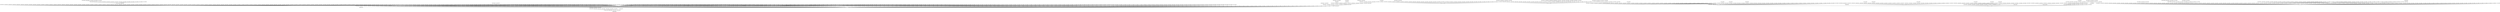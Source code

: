 /* Graphviz file generated by GINsim - January 19, 2019 at 2:45:13 PM CET */

digraph G {
	0000000000110000000 [label="0000000000110000000", shape="box"];
	1000000000110000000 [label="1000000000110000000", shape="box"];
	0100000000110000000 [label="0100000000110000000", shape="box"];
	1100000000110000000 [label="1100000000110000000", shape="box"];
	0010000000110000000 [label="0010000000110000000", shape="box"];
	1010000000110000000 [label="1010000000110000000", shape="box"];
	0110000000110000000 [label="0110000000110000000", shape="box"];
	1110000000110000000 [label="1110000000110000000", shape="box"];
	0001000000110000000 [label="0001000000110000000", shape="box"];
	1001000000110000000 [label="1001000000110000000", shape="box"];
	0101000000110000000 [label="0101000000110000000", shape="box"];
	1101000000110000000 [label="1101000000110000000", shape="box"];
	0011000000110000000 [label="0011000000110000000", shape="box"];
	1011000000110000000 [label="1011000000110000000", shape="box"];
	0111000000110000000 [label="0111000000110000000", shape="box"];
	1111000000110000000 [label="1111000000110000000", shape="box"];
	0000100000110000000 [label="0000100000110000000", shape="box"];
	1000100000110000000 [label="1000100000110000000", shape="box"];
	0100100000110000000 [label="0100100000110000000", shape="box"];
	1100100000110000000 [label="1100100000110000000", shape="box"];
	0010100000110000000 [label="0010100000110000000", shape="box"];
	1010100000110000000 [label="1010100000110000000", shape="box"];
	0110100000110000000 [label="0110100000110000000", shape="box"];
	1110100000110000000 [label="1110100000110000000", shape="box"];
	0001100000110000000 [label="0001100000110000000", shape="box"];
	1001100000110000000 [label="1001100000110000000", shape="box"];
	0000010000110000000 [label="0000010000110000000", shape="box"];
	1000010000110000000 [label="1000010000110000000", shape="box"];
	0101100000110000000 [label="0101100000110000000", shape="box"];
	1101100000110000000 [label="1101100000110000000", shape="box"];
	0100010000110000000 [label="0100010000110000000", shape="box"];
	1100010000110000000 [label="1100010000110000000", shape="box"];
	0011100000110000000 [label="0011100000110000000", shape="box"];
	1011100000110000000 [label="1011100000110000000", shape="box"];
	0010010000110000000 [label="0010010000110000000", shape="box"];
	1010010000110000000 [label="1010010000110000000", shape="box"];
	0111100000110000000 [label="0111100000110000000", shape="box"];
	1111100000110000000 [label="1111100000110000000", shape="box"];
	0110010000110000000 [label="0110010000110000000", shape="box"];
	1110010000110000000 [label="1110010000110000000", shape="box"];
	0001010000110000000 [label="0001010000110000000", shape="box"];
	1001010000110000000 [label="1001010000110000000", shape="box"];
	0101010000110000000 [label="0101010000110000000", shape="box"];
	1101010000110000000 [label="1101010000110000000", shape="box"];
	0000001000110000000 [label="0000001000110000000", shape="box"];
	1000001000110000000 [label="1000001000110000000", shape="box"];
	0100001000110000000 [label="0100001000110000000", shape="box"];
	1100001000110000000 [label="1100001000110000000", shape="box"];
	0011010000110000000 [label="0011010000110000000", shape="box"];
	1011010000110000000 [label="1011010000110000000", shape="box"];
	0111010000110000000 [label="0111010000110000000", shape="box"];
	1111010000110000000 [label="1111010000110000000", shape="box"];
	0010001000110000000 [label="0010001000110000000", shape="box"];
	1010001000110000000 [label="1010001000110000000", shape="box"];
	0110001000110000000 [label="0110001000110000000", shape="box"];
	0000110000110000000 [label="0000110000110000000", shape="box"];
	1000110000110000000 [label="1000110000110000000", shape="box"];
	1110001000110000000 [label="1110001000110000000", shape="box"];
	0100110000110000000 [label="0100110000110000000", shape="box"];
	1100110000110000000 [label="1100110000110000000", shape="box"];
	0010110000110000000 [label="0010110000110000000", shape="box"];
	1010110000110000000 [label="1010110000110000000", shape="box"];
	0001001000110000000 [label="0001001000110000000", shape="box"];
	1001001000110000000 [label="1001001000110000000", shape="box"];
	0110110000110000000 [label="0110110000110000000", shape="box"];
	1110110000110000000 [label="1110110000110000000", shape="box"];
	0101001000110000000 [label="0101001000110000000", shape="box"];
	1101001000110000000 [label="1101001000110000000", shape="box"];
	0011001000110000000 [label="0011001000110000000", shape="box"];
	1011001000110000000 [label="1011001000110000000", shape="box"];
	0000000100110000000 [label="0000000100110000000", shape="box"];
	1000000100110000000 [label="1000000100110000000", shape="box"];
	0001110000110000000 [label="0001110000110000000", shape="box"];
	1001110000110000000 [label="1001110000110000000", shape="box"];
	0111001000110000000 [label="0111001000110000000", shape="box"];
	1111001000110000000 [label="1111001000110000000", shape="box"];
	0100000100110000000 [label="0100000100110000000", shape="box"];
	1100000100110000000 [label="1100000100110000000", shape="box"];
	0101110000110000000 [label="0101110000110000000", shape="box"];
	1101110000110000000 [label="1101110000110000000", shape="box"];
	0000101000110000000 [label="0000101000110000000", shape="box"];
	1000101000110000000 [label="1000101000110000000", shape="box"];
	0100101000110000000 [label="0100101000110000000", shape="box"];
	1100101000110000000 [label="1100101000110000000", shape="box"];
	0010000100110000000 [label="0010000100110000000", shape="box"];
	1010000100110000000 [label="1010000100110000000", shape="box"];
	0011110000110000000 [label="0011110000110000000", shape="box"];
	1011110000110000000 [label="1011110000110000000", shape="box"];
	0110000100110000000 [label="0110000100110000000", shape="box"];
	1110000100110000000 [label="1110000100110000000", shape="box"];
	0111110000110000000 [label="0111110000110000000", shape="box"];
	1111110000110000000 [label="1111110000110000000", shape="box"];
	0010101000110000000 [label="0010101000110000000", shape="box"];
	1010101000110000000 [label="1010101000110000000", shape="box"];
	0110101000110000000 [label="0110101000110000000", shape="box"];
	1110101000110000000 [label="1110101000110000000", shape="box"];
	0001000100110000000 [label="0001000100110000000", shape="box"];
	1001000100110000000 [label="1001000100110000000", shape="box"];
	0101000100110000000 [label="0101000100110000000", shape="box"];
	1101000100110000000 [label="1101000100110000000", shape="box"];
	0001101000110000000 [label="0001101000110000000", shape="box"];
	1001101000110000000 [label="1001101000110000000", shape="box"];
	0000011000110000000 [label="0000011000110000000", shape="box"];
	1000011000110000000 [label="1000011000110000000", shape="box"];
	0101101000110000000 [label="0101101000110000000", shape="box"];
	1101101000110000000 [label="1101101000110000000", shape="box"];
	0100011000110000000 [label="0100011000110000000", shape="box"];
	1100011000110000000 [label="1100011000110000000", shape="box"];
	0011000100110000000 [label="0011000100110000000", shape="box"];
	1011000100110000000 [label="1011000100110000000", shape="box"];
	0111000100110000000 [label="0111000100110000000", shape="box"];
	1111000100110000000 [label="1111000100110000000", shape="box"];
	0000000010110000000 [label="0000000010110000000", shape="box"];
	1000000010110000000 [label="1000000010110000000", shape="box"];
	0011101000110000000 [label="0011101000110000000", shape="box"];
	1011101000110000000 [label="1011101000110000000", shape="box"];
	0010011000110000000 [label="0010011000110000000", shape="box"];
	1010011000110000000 [label="1010011000110000000", shape="box"];
	1100000010110000000 [label="1100000010110000000", shape="box"];
	0100000010110000000 [label="0100000010110000000", shape="box"];
	0000100100110000000 [label="0000100100110000000", shape="box"];
	1000100100110000000 [label="1000100100110000000", shape="box"];
	0111101000110000000 [label="0111101000110000000", shape="box"];
	1111101000110000000 [label="1111101000110000000", shape="box"];
	0110011000110000000 [label="0110011000110000000", shape="box"];
	1110011000110000000 [label="1110011000110000000", shape="box"];
	0100100100110000000 [label="0100100100110000000", shape="box"];
	1100100100110000000 [label="1100100100110000000", shape="box"];
	0010000010110000000 [label="0010000010110000000", shape="box"];
	1010000010110000000 [label="1010000010110000000", shape="box"];
	0110000010110000000 [label="0110000010110000000", shape="box"];
	0010100100110000000 [label="0010100100110000000", shape="box"];
	1010100100110000000 [label="1010100100110000000", shape="box"];
	1110000010110000000 [label="1110000010110000000", shape="box"];
	0001011000110000000 [label="0001011000110000000", shape="box"];
	1001011000110000000 [label="1001011000110000000", shape="box"];
	0110100100110000000 [label="0110100100110000000", shape="box"];
	1110100100110000000 [label="1110100100110000000", shape="box"];
	0101011000110000000 [label="0101011000110000000", shape="box"];
	1101011000110000000 [label="1101011000110000000", shape="box"];
	0001000010110000000 [label="0001000010110000000", shape="box"];
	1001000010110000000 [label="1001000010110000000", shape="box"];
	0011011000110000000 [label="0011011000110000000", shape="box"];
	1011011000110000000 [label="1011011000110000000", shape="box"];
	0001100100110000000 [label="0001100100110000000", shape="box"];
	1001100100110000000 [label="1001100100110000000", shape="box"];
	0000010100110000000 [label="0000010100110000000", shape="box"];
	1000010100110000000 [label="1000010100110000000", shape="box"];
	0101000010110000000 [label="0101000010110000000", shape="box"];
	1101000010110000000 [label="1101000010110000000", shape="box"];
	0111011000110000000 [label="0111011000110000000", shape="box"];
	1111011000110000000 [label="1111011000110000000", shape="box"];
	0101100100110000000 [label="0101100100110000000", shape="box"];
	1101100100110000000 [label="1101100100110000000", shape="box"];
	0100010100110000000 [label="0100010100110000000", shape="box"];
	1100010100110000000 [label="1100010100110000000", shape="box"];
	0000111000110000000 [label="0000111000110000000", shape="box"];
	1000111000110000000 [label="1000111000110000000", shape="box"];
	0011000010110000000 [label="0011000010110000000", shape="box"];
	1011000010110000000 [label="1011000010110000000", shape="box"];
	0100111000110000000 [label="0100111000110000000", shape="box"];
	1100111000110000000 [label="1100111000110000000", shape="box"];
	0011100100110000000 [label="0011100100110000000", shape="box"];
	1011100100110000000 [label="1011100100110000000", shape="box"];
	0010010100110000000 [label="0010010100110000000", shape="box"];
	1010010100110000000 [label="1010010100110000000", shape="box"];
	0111000010110000000 [label="0111000010110000000", shape="box"];
	1111000010110000000 [label="1111000010110000000", shape="box"];
	0111100100110000000 [label="0111100100110000000", shape="box"];
	1111100100110000000 [label="1111100100110000000", shape="box"];
	0110010100110000000 [label="0110010100110000000", shape="box"];
	1110010100110000000 [label="1110010100110000000", shape="box"];
	0000100010110000000 [label="0000100010110000000", shape="box"];
	1000100010110000000 [label="1000100010110000000", shape="box"];
	1000000001110000000 [label="1000000001110000000", shape="box"];
	0000000001110000000 [label="0000000001110000000", shape="box"];
	0010111000110000000 [label="0010111000110000000", shape="box"];
	1010111000110000000 [label="1010111000110000000", shape="box"];
	0100100010110000000 [label="0100100010110000000", shape="box"];
	1100100010110000000 [label="1100100010110000000", shape="box"];
	1100000001110000000 [label="1100000001110000000", shape="box"];
	0110111000110000000 [label="0110111000110000000", shape="box"];
	1110111000110000000 [label="1110111000110000000", shape="box"];
	0100000001110000000 [label="0100000001110000000", shape="box"];
	0001010100110000000 [label="0001010100110000000", shape="box"];
	1001010100110000000 [label="1001010100110000000", shape="box"];
	0010100010110000000 [label="0010100010110000000", shape="box"];
	0101010100110000000 [label="0101010100110000000", shape="box"];
	1101010100110000000 [label="1101010100110000000", shape="box"];
	1010100010110000000 [label="1010100010110000000", shape="box"];
	0110100010110000000 [label="0110100010110000000", shape="box"];
	0000001100110000000 [label="0000001100110000000", shape="box"];
	1000001100110000000 [label="1000001100110000000", shape="box"];
	1110100010110000000 [label="1110100010110000000", shape="box"];
	0010000001110000000 [label="0010000001110000000", shape="box"];
	1010000001110000000 [label="1010000001110000000", shape="box"];
	0001111000110000000 [label="0001111000110000000", shape="box"];
	1001111000110000000 [label="1001111000110000000", shape="box"];
	0100001100110000000 [label="0100001100110000000", shape="box"];
	1100001100110000000 [label="1100001100110000000", shape="box"];
	0110000001110000000 [label="0110000001110000000", shape="box"];
	1110000001110000000 [label="1110000001110000000", shape="box"];
	0101111000110000000 [label="0101111000110000000", shape="box"];
	1101111000110000000 [label="1101111000110000000", shape="box"];
	0011010100110000000 [label="0011010100110000000", shape="box"];
	1011010100110000000 [label="1011010100110000000", shape="box"];
	0111010100110000000 [label="0111010100110000000", shape="box"];
	1111010100110000000 [label="1111010100110000000", shape="box"];
	0010001100110000000 [label="0010001100110000000", shape="box"];
	1010001100110000000 [label="1010001100110000000", shape="box"];
	0001100010110000000 [label="0001100010110000000", shape="box"];
	1001100010110000000 [label="1001100010110000000", shape="box"];
	0000010010110000000 [label="0000010010110000000", shape="box"];
	1000010010110000000 [label="1000010010110000000", shape="box"];
	1000110100110000000 [label="1000110100110000000", shape="box"];
	0001000001110000000 [label="0001000001110000000", shape="box"];
	0011111000110000000 [label="0011111000110000000", shape="box"];
	1011111000110000000 [label="1011111000110000000", shape="box"];
	0000110100110000000 [label="0000110100110000000", shape="box"];
	0110001100110000000 [label="0110001100110000000", shape="box"];
	0100010010110000000 [label="0100010010110000000", shape="box"];
	1110001100110000000 [label="1110001100110000000", shape="box"];
	1100010010110000000 [label="1100010010110000000", shape="box"];
	0101100010110000000 [label="0101100010110000000", shape="box"];
	1001000001110000000 [label="1001000001110000000", shape="box"];
	1101100010110000000 [label="1101100010110000000", shape="box"];
	1101000001110000000 [label="1101000001110000000", shape="box"];
	0111111000110000000 [label="0111111000110000000", shape="box"];
	1111111000110000000 [label="1111111000110000000", shape="box"];
	0100110100110000000 [label="0100110100110000000", shape="box"];
	1100110100110000000 [label="1100110100110000000", shape="box"];
	0101000001110000000 [label="0101000001110000000", shape="box"];
	0011100010110000000 [label="0011100010110000000", shape="box"];
	1011100010110000000 [label="1011100010110000000", shape="box"];
	0010010010110000000 [label="0010010010110000000", shape="box"];
	1010010010110000000 [label="1010010010110000000", shape="box"];
	1010110100110000000 [label="1010110100110000000", shape="box"];
	0011000001110000000 [label="0011000001110000000", shape="box"];
	0010110100110000000 [label="0010110100110000000", shape="box"];
	0001001100110000000 [label="0001001100110000000", shape="box"];
	1001001100110000000 [label="1001001100110000000", shape="box"];
	0111100010110000000 [label="0111100010110000000", shape="box"];
	1011000001110000000 [label="1011000001110000000", shape="box"];
	1111100010110000000 [label="1111100010110000000", shape="box"];
	0110010010110000000 [label="0110010010110000000", shape="box"];
	1110010010110000000 [label="1110010010110000000", shape="box"];
	0110110100110000000 [label="0110110100110000000", shape="box"];
	1110110100110000000 [label="1110110100110000000", shape="box"];
	0101001100110000000 [label="0101001100110000000", shape="box"];
	1101001100110000000 [label="1101001100110000000", shape="box"];
	0111000001110000000 [label="0111000001110000000", shape="box"];
	1111000001110000000 [label="1111000001110000000", shape="box"];
	0000100001110000000 [label="0000100001110000000", shape="box"];
	1000100001110000000 [label="1000100001110000000", shape="box"];
	0011001100110000000 [label="0011001100110000000", shape="box"];
	1011001100110000000 [label="1011001100110000000", shape="box"];
	0001010010110000000 [label="0001010010110000000", shape="box"];
	1001010010110000000 [label="1001010010110000000", shape="box"];
	0100100001110000000 [label="0100100001110000000", shape="box"];
	1100100001110000000 [label="1100100001110000000", shape="box"];
	0001110100110000000 [label="0001110100110000000", shape="box"];
	1001110100110000000 [label="1001110100110000000", shape="box"];
	0111001100110000000 [label="0111001100110000000", shape="box"];
	1111001100110000000 [label="1111001100110000000", shape="box"];
	0101010010110000000 [label="0101010010110000000", shape="box"];
	1101010010110000000 [label="1101010010110000000", shape="box"];
	0101110100110000000 [label="0101110100110000000", shape="box"];
	1101110100110000000 [label="1101110100110000000", shape="box"];
	0000001010110000000 [label="0000001010110000000", shape="box"];
	1000001010110000000 [label="1000001010110000000", shape="box"];
	0010100001110000000 [label="0010100001110000000", shape="box"];
	0100001010110000000 [label="0100001010110000000", shape="box"];
	0000101100110000000 [label="0000101100110000000", shape="box"];
	1000101100110000000 [label="1000101100110000000", shape="box"];
	1100001010110000000 [label="1100001010110000000", shape="box"];
	1010100001110000000 [label="1010100001110000000", shape="box"];
	0100101100110000000 [label="0100101100110000000", shape="box"];
	1100101100110000000 [label="1100101100110000000", shape="box"];
	0011010010110000000 [label="0011010010110000000", shape="box"];
	1011010010110000000 [label="1011010010110000000", shape="box"];
	0110100001110000000 [label="0110100001110000000", shape="box"];
	1110100001110000000 [label="1110100001110000000", shape="box"];
	0011110100110000000 [label="0011110100110000000", shape="box"];
	1011110100110000000 [label="1011110100110000000", shape="box"];
	0111010010110000000 [label="0111010010110000000", shape="box"];
	1111010010110000000 [label="1111010010110000000", shape="box"];
	0111110100110000000 [label="0111110100110000000", shape="box"];
	1111110100110000000 [label="1111110100110000000", shape="box"];
	0010001010110000000 [label="0010001010110000000", shape="box"];
	1010001010110000000 [label="1010001010110000000", shape="box"];
	0110001010110000000 [label="0110001010110000000", shape="box"];
	0010101100110000000 [label="0010101100110000000", shape="box"];
	1010101100110000000 [label="1010101100110000000", shape="box"];
	0000110010110000000 [label="0000110010110000000", shape="box"];
	1000110010110000000 [label="1000110010110000000", shape="box"];
	1110001010110000000 [label="1110001010110000000", shape="box"];
	0110101100110000000 [label="0110101100110000000", shape="box"];
	1110101100110000000 [label="1110101100110000000", shape="box"];
	0100110010110000000 [label="0100110010110000000", shape="box"];
	1100110010110000000 [label="1100110010110000000", shape="box"];
	0001100001110000000 [label="0001100001110000000", shape="box"];
	1001100001110000000 [label="1001100001110000000", shape="box"];
	0000010001110000000 [label="0000010001110000000", shape="box"];
	1000010001110000000 [label="1000010001110000000", shape="box"];
	0101100001110000000 [label="0101100001110000000", shape="box"];
	1101100001110000000 [label="1101100001110000000", shape="box"];
	0100010001110000000 [label="0100010001110000000", shape="box"];
	1100010001110000000 [label="1100010001110000000", shape="box"];
	0010110010110000000 [label="0010110010110000000", shape="box"];
	1010110010110000000 [label="1010110010110000000", shape="box"];
	0001001010110000000 [label="0001001010110000000", shape="box"];
	1001001010110000000 [label="1001001010110000000", shape="box"];
	1001101100110000000 [label="1001101100110000000", shape="box"];
	0001101100110000000 [label="0001101100110000000", shape="box"];
	1010010001110000000 [label="1010010001110000000", shape="box"];
	0000011100110000000 [label="0000011100110000000", shape="box"];
	1000011100110000000 [label="1000011100110000000", shape="box"];
	0110110010110000000 [label="0110110010110000000", shape="box"];
	1110110010110000000 [label="1110110010110000000", shape="box"];
	0101001010110000000 [label="0101001010110000000", shape="box"];
	1011100001110000000 [label="1011100001110000000", shape="box"];
	1101001010110000000 [label="1101001010110000000", shape="box"];
	0011100001110000000 [label="0011100001110000000", shape="box"];
	0010010001110000000 [label="0010010001110000000", shape="box"];
	0101101100110000000 [label="0101101100110000000", shape="box"];
	1101101100110000000 [label="1101101100110000000", shape="box"];
	0100011100110000000 [label="0100011100110000000", shape="box"];
	1100011100110000000 [label="1100011100110000000", shape="box"];
	0111100001110000000 [label="0111100001110000000", shape="box"];
	1111100001110000000 [label="1111100001110000000", shape="box"];
	0110010001110000000 [label="0110010001110000000", shape="box"];
	1110010001110000000 [label="1110010001110000000", shape="box"];
	0000000110110000000 [label="0000000110110000000", shape="box"];
	0011001010110000000 [label="0011001010110000000", shape="box"];
	1011001010110000000 [label="1011001010110000000", shape="box"];
	1000000110110000000 [label="1000000110110000000", shape="box"];
	0100000110110000000 [label="0100000110110000000", shape="box"];
	1100000110110000000 [label="1100000110110000000", shape="box"];
	0011101100110000000 [label="0011101100110000000", shape="box"];
	1011101100110000000 [label="1011101100110000000", shape="box"];
	0010011100110000000 [label="0010011100110000000", shape="box"];
	1010011100110000000 [label="1010011100110000000", shape="box"];
	0001110010110000000 [label="0001110010110000000", shape="box"];
	1001110010110000000 [label="1001110010110000000", shape="box"];
	0111001010110000000 [label="0111001010110000000", shape="box"];
	1111001010110000000 [label="1111001010110000000", shape="box"];
	0111101100110000000 [label="0111101100110000000", shape="box"];
	1111101100110000000 [label="1111101100110000000", shape="box"];
	0110011100110000000 [label="0110011100110000000", shape="box"];
	1110011100110000000 [label="1110011100110000000", shape="box"];
	0101110010110000000 [label="0101110010110000000", shape="box"];
	1101110010110000000 [label="1101110010110000000", shape="box"];
	0001010001110000000 [label="0001010001110000000", shape="box"];
	1001010001110000000 [label="1001010001110000000", shape="box"];
	0000101010110000000 [label="0000101010110000000", shape="box"];
	1000101010110000000 [label="1000101010110000000", shape="box"];
	0101010001110000000 [label="0101010001110000000", shape="box"];
	1101010001110000000 [label="1101010001110000000", shape="box"];
	0100101010110000000 [label="0100101010110000000", shape="box"];
	1100101010110000000 [label="1100101010110000000", shape="box"];
	0010000110110000000 [label="0010000110110000000", shape="box"];
	1010000110110000000 [label="1010000110110000000", shape="box"];
	0000001001110000000 [label="0000001001110000000", shape="box"];
	1000001001110000000 [label="1000001001110000000", shape="box"];
	1100001001110000000 [label="1100001001110000000", shape="box"];
	0011110010110000000 [label="0011110010110000000", shape="box"];
	1011110010110000000 [label="1011110010110000000", shape="box"];
	0110000110110000000 [label="0110000110110000000", shape="box"];
	1110000110110000000 [label="1110000110110000000", shape="box"];
	0100001001110000000 [label="0100001001110000000", shape="box"];
	0001011100110000000 [label="0001011100110000000", shape="box"];
	1001011100110000000 [label="1001011100110000000", shape="box"];
	0111110010110000000 [label="0111110010110000000", shape="box"];
	1111110010110000000 [label="1111110010110000000", shape="box"];
	0011010001110000000 [label="0011010001110000000", shape="box"];
	1011010001110000000 [label="1011010001110000000", shape="box"];
	0101011100110000000 [label="0101011100110000000", shape="box"];
	1101011100110000000 [label="1101011100110000000", shape="box"];
	0010101010110000000 [label="0010101010110000000", shape="box"];
	1010101010110000000 [label="1010101010110000000", shape="box"];
	0111010001110000000 [label="0111010001110000000", shape="box"];
	1111010001110000000 [label="1111010001110000000", shape="box"];
	0110101010110000000 [label="0110101010110000000", shape="box"];
	1110101010110000000 [label="1110101010110000000", shape="box"];
	0010001001110000000 [label="0010001001110000000", shape="box"];
	1010001001110000000 [label="1010001001110000000", shape="box"];
	0001000110110000000 [label="0001000110110000000", shape="box"];
	1001000110110000000 [label="1001000110110000000", shape="box"];
	0000110001110000000 [label="0000110001110000000", shape="box"];
	1000110001110000000 [label="1000110001110000000", shape="box"];
	0110001001110000000 [label="0110001001110000000", shape="box"];
	1110001001110000000 [label="1110001001110000000", shape="box"];
	0011011100110000000 [label="0011011100110000000", shape="box"];
	1011011100110000000 [label="1011011100110000000", shape="box"];
	1101000110110000000 [label="1101000110110000000", shape="box"];
	0101000110110000000 [label="0101000110110000000", shape="box"];
	0100110001110000000 [label="0100110001110000000", shape="box"];
	1100110001110000000 [label="1100110001110000000", shape="box"];
	0111011100110000000 [label="0111011100110000000", shape="box"];
	1111011100110000000 [label="1111011100110000000", shape="box"];
	0001101010110000000 [label="0001101010110000000", shape="box"];
	1001101010110000000 [label="1001101010110000000", shape="box"];
	0000011010110000000 [label="0000011010110000000", shape="box"];
	1000011010110000000 [label="1000011010110000000", shape="box"];
	0000111100110000000 [label="0000111100110000000", shape="box"];
	1000111100110000000 [label="1000111100110000000", shape="box"];
	1010110001110000000 [label="1010110001110000000", shape="box"];
	0001001001110000000 [label="0001001001110000000", shape="box"];
	0101101010110000000 [label="0101101010110000000", shape="box"];
	1101101010110000000 [label="1101101010110000000", shape="box"];
	0100011010110000000 [label="0100011010110000000", shape="box"];
	1001001001110000000 [label="1001001001110000000", shape="box"];
	1100011010110000000 [label="1100011010110000000", shape="box"];
	0011000110110000000 [label="0011000110110000000", shape="box"];
	1011000110110000000 [label="1011000110110000000", shape="box"];
	0010110001110000000 [label="0010110001110000000", shape="box"];
	0100111100110000000 [label="0100111100110000000", shape="box"];
	1100111100110000000 [label="1100111100110000000", shape="box"];
	0111000110110000000 [label="0111000110110000000", shape="box"];
	1111000110110000000 [label="1111000110110000000", shape="box"];
	0110110001110000000 [label="0110110001110000000", shape="box"];
	1110110001110000000 [label="1110110001110000000", shape="box"];
	0101001001110000000 [label="0101001001110000000", shape="box"];
	1101001001110000000 [label="1101001001110000000", shape="box"];
	0011101010110000000 [label="0011101010110000000", shape="box"];
	1011101010110000000 [label="1011101010110000000", shape="box"];
	0010011010110000000 [label="0010011010110000000", shape="box"];
	1010011010110000000 [label="1010011010110000000", shape="box"];
	0000100110110000000 [label="0000100110110000000", shape="box"];
	1000100110110000000 [label="1000100110110000000", shape="box"];
	0011001001110000000 [label="0011001001110000000", shape="box"];
	0010111100110000000 [label="0010111100110000000", shape="box"];
	1010111100110000000 [label="1010111100110000000", shape="box"];
	1011001001110000000 [label="1011001001110000000", shape="box"];
	0111101010110000000 [label="0111101010110000000", shape="box"];
	1111101010110000000 [label="1111101010110000000", shape="box"];
	0110011010110000000 [label="0110011010110000000", shape="box"];
	1110011010110000000 [label="1110011010110000000", shape="box"];
	1000000101110000000 [label="1000000101110000000", shape="box"];
	0100100110110000000 [label="0100100110110000000", shape="box"];
	1100100110110000000 [label="1100100110110000000", shape="box"];
	0000000101110000000 [label="0000000101110000000", shape="box"];
	0110111100110000000 [label="0110111100110000000", shape="box"];
	1110111100110000000 [label="1110111100110000000", shape="box"];
	0001110001110000000 [label="0001110001110000000", shape="box"];
	1001110001110000000 [label="1001110001110000000", shape="box"];
	0111001001110000000 [label="0111001001110000000", shape="box"];
	1111001001110000000 [label="1111001001110000000", shape="box"];
	0100000101110000000 [label="0100000101110000000", shape="box"];
	1100000101110000000 [label="1100000101110000000", shape="box"];
	0101110001110000000 [label="0101110001110000000", shape="box"];
	1101110001110000000 [label="1101110001110000000", shape="box"];
	0010100110110000000 [label="0010100110110000000", shape="box"];
	1010100110110000000 [label="1010100110110000000", shape="box"];
	0000101001110000000 [label="0000101001110000000", shape="box"];
	1000101001110000000 [label="1000101001110000000", shape="box"];
	0110100110110000000 [label="0110100110110000000", shape="box"];
	0001011010110000000 [label="0001011010110000000", shape="box"];
	1001011010110000000 [label="1001011010110000000", shape="box"];
	1110100110110000000 [label="1110100110110000000", shape="box"];
	0100101001110000000 [label="0100101001110000000", shape="box"];
	1100101001110000000 [label="1100101001110000000", shape="box"];
	0010000101110000000 [label="0010000101110000000", shape="box"];
	1010000101110000000 [label="1010000101110000000", shape="box"];
	0001111100110000000 [label="0001111100110000000", shape="box"];
	1001111100110000000 [label="1001111100110000000", shape="box"];
	0101011010110000000 [label="0101011010110000000", shape="box"];
	1101011010110000000 [label="1101011010110000000", shape="box"];
	0011110001110000000 [label="0011110001110000000", shape="box"];
	1011110001110000000 [label="1011110001110000000", shape="box"];
	0110000101110000000 [label="0110000101110000000", shape="box"];
	1110000101110000000 [label="1110000101110000000", shape="box"];
	0101111100110000000 [label="0101111100110000000", shape="box"];
	1101111100110000000 [label="1101111100110000000", shape="box"];
	0111110001110000000 [label="0111110001110000000", shape="box"];
	1111110001110000000 [label="1111110001110000000", shape="box"];
	0010101001110000000 [label="0010101001110000000", shape="box"];
	1010101001110000000 [label="1010101001110000000", shape="box"];
	0001100110110000000 [label="0001100110110000000", shape="box"];
	0011011010110000000 [label="0011011010110000000", shape="box"];
	1011011010110000000 [label="1011011010110000000", shape="box"];
	1001100110110000000 [label="1001100110110000000", shape="box"];
	0000010110110000000 [label="0000010110110000000", shape="box"];
	1000010110110000000 [label="1000010110110000000", shape="box"];
	0110101001110000000 [label="0110101001110000000", shape="box"];
	1110101001110000000 [label="1110101001110000000", shape="box"];
	0101100110110000000 [label="0101100110110000000", shape="box"];
	0011111100110000000 [label="0011111100110000000", shape="box"];
	1001000101110000000 [label="1001000101110000000", shape="box"];
	1011111100110000000 [label="1011111100110000000", shape="box"];
	0111011010110000000 [label="0111011010110000000", shape="box"];
	1111011010110000000 [label="1111011010110000000", shape="box"];
	1101100110110000000 [label="1101100110110000000", shape="box"];
	0100010110110000000 [label="0100010110110000000", shape="box"];
	1100010110110000000 [label="1100010110110000000", shape="box"];
	0001000101110000000 [label="0001000101110000000", shape="box"];
	0111111100110000000 [label="0111111100110000000", shape="box"];
	1111111100110000000 [label="1111111100110000000", shape="box"];
	0101000101110000000 [label="0101000101110000000", shape="box"];
	1101000101110000000 [label="1101000101110000000", shape="box"];
	0000111010110000000 [label="0000111010110000000", shape="box"];
	1000111010110000000 [label="1000111010110000000", shape="box"];
	0100111010110000000 [label="0100111010110000000", shape="box"];
	1100111010110000000 [label="1100111010110000000", shape="box"];
	1000011001110000000 [label="1000011001110000000", shape="box"];
	0011100110110000000 [label="0011100110110000000", shape="box"];
	1011100110110000000 [label="1011100110110000000", shape="box"];
	0010010110110000000 [label="0010010110110000000", shape="box"];
	1010010110110000000 [label="1010010110110000000", shape="box"];
	0001101001110000000 [label="0001101001110000000", shape="box"];
	1001101001110000000 [label="1001101001110000000", shape="box"];
	0000011001110000000 [label="0000011001110000000", shape="box"];
	0110010110110000000 [label="0110010110110000000", shape="box"];
	0111100110110000000 [label="0111100110110000000", shape="box"];
	1111100110110000000 [label="1111100110110000000", shape="box"];
	1110010110110000000 [label="1110010110110000000", shape="box"];
	0101101001110000000 [label="0101101001110000000", shape="box"];
	1101101001110000000 [label="1101101001110000000", shape="box"];
	0100011001110000000 [label="0100011001110000000", shape="box"];
	1011000101110000000 [label="1011000101110000000", shape="box"];
	1100011001110000000 [label="1100011001110000000", shape="box"];
	0011000101110000000 [label="0011000101110000000", shape="box"];
	0111000101110000000 [label="0111000101110000000", shape="box"];
	1111000101110000000 [label="1111000101110000000", shape="box"];
	1000000011110000000 [label="1000000011110000000", shape="box"];
	0000000011110000000 [label="0000000011110000000", shape="box"];
	0010111010110000000 [label="0010111010110000000", shape="box"];
	1010111010110000000 [label="1010111010110000000", shape="box"];
	0110111010110000000 [label="0110111010110000000", shape="box"];
	1100000011110000000 [label="1100000011110000000", shape="box"];
	1110111010110000000 [label="1110111010110000000", shape="box"];
	0011101001110000000 [label="0011101001110000000", shape="box"];
	1011101001110000000 [label="1011101001110000000", shape="box"];
	0010011001110000000 [label="0010011001110000000", shape="box"];
	1010011001110000000 [label="1010011001110000000", shape="box"];
	0100000011110000000 [label="0100000011110000000", shape="box"];
	0000100101110000000 [label="0000100101110000000", shape="box"];
	1000100101110000000 [label="1000100101110000000", shape="box"];
	0001010110110000000 [label="0001010110110000000", shape="box"];
	1001010110110000000 [label="1001010110110000000", shape="box"];
	0111101001110000000 [label="0111101001110000000", shape="box"];
	1111101001110000000 [label="1111101001110000000", shape="box"];
	0110011001110000000 [label="0110011001110000000", shape="box"];
	1110011001110000000 [label="1110011001110000000", shape="box"];
	0100100101110000000 [label="0100100101110000000", shape="box"];
	1100100101110000000 [label="1100100101110000000", shape="box"];
	0101010110110000000 [label="0101010110110000000", shape="box"];
	1101010110110000000 [label="1101010110110000000", shape="box"];
	0010000011110000000 [label="0010000011110000000", shape="box"];
	0000001110110000000 [label="0000001110110000000", shape="box"];
	1000001110110000000 [label="1000001110110000000", shape="box"];
	1010000011110000000 [label="1010000011110000000", shape="box"];
	0001111010110000000 [label="0001111010110000000", shape="box"];
	1001111010110000000 [label="1001111010110000000", shape="box"];
	0100001110110000000 [label="0100001110110000000", shape="box"];
	1100001110110000000 [label="1100001110110000000", shape="box"];
	0010100101110000000 [label="0010100101110000000", shape="box"];
	1010100101110000000 [label="1010100101110000000", shape="box"];
	0110000011110000000 [label="0110000011110000000", shape="box"];
	1110000011110000000 [label="1110000011110000000", shape="box"];
	0101111010110000000 [label="0101111010110000000", shape="box"];
	1101111010110000000 [label="1101111010110000000", shape="box"];
	0011010110110000000 [label="0011010110110000000", shape="box"];
	1011010110110000000 [label="1011010110110000000", shape="box"];
	0001011001110000000 [label="0001011001110000000", shape="box"];
	1001011001110000000 [label="1001011001110000000", shape="box"];
	0110100101110000000 [label="0110100101110000000", shape="box"];
	1110100101110000000 [label="1110100101110000000", shape="box"];
	0111010110110000000 [label="0111010110110000000", shape="box"];
	1111010110110000000 [label="1111010110110000000", shape="box"];
	0101011001110000000 [label="0101011001110000000", shape="box"];
	1101011001110000000 [label="1101011001110000000", shape="box"];
	0010001110110000000 [label="0010001110110000000", shape="box"];
	1010001110110000000 [label="1010001110110000000", shape="box"];
	0011111010110000000 [label="0011111010110000000", shape="box"];
	1011111010110000000 [label="1011111010110000000", shape="box"];
	0000110110110000000 [label="0000110110110000000", shape="box"];
	1000110110110000000 [label="1000110110110000000", shape="box"];
	0110001110110000000 [label="0110001110110000000", shape="box"];
	1110001110110000000 [label="1110001110110000000", shape="box"];
	0001000011110000000 [label="0001000011110000000", shape="box"];
	1001000011110000000 [label="1001000011110000000", shape="box"];
	1000010101110000000 [label="1000010101110000000", shape="box"];
	1111111010110000000 [label="1111111010110000000", shape="box"];
	0111111010110000000 [label="0111111010110000000", shape="box"];
	0100110110110000000 [label="0100110110110000000", shape="box"];
	1100110110110000000 [label="1100110110110000000", shape="box"];
	0011011001110000000 [label="0011011001110000000", shape="box"];
	1011011001110000000 [label="1011011001110000000", shape="box"];
	0001100101110000000 [label="0001100101110000000", shape="box"];
	0101000011110000000 [label="0101000011110000000", shape="box"];
	1001100101110000000 [label="1001100101110000000", shape="box"];
	0000010101110000000 [label="0000010101110000000", shape="box"];
	1101000011110000000 [label="1101000011110000000", shape="box"];
	0111011001110000000 [label="0111011001110000000", shape="box"];
	1111011001110000000 [label="1111011001110000000", shape="box"];
	0101100101110000000 [label="0101100101110000000", shape="box"];
	1101100101110000000 [label="1101100101110000000", shape="box"];
	0100010101110000000 [label="0100010101110000000", shape="box"];
	1100010101110000000 [label="1100010101110000000", shape="box"];
	0010110110110000000 [label="0010110110110000000", shape="box"];
	1010110110110000000 [label="1010110110110000000", shape="box"];
	0001001110110000000 [label="0001001110110000000", shape="box"];
	1001001110110000000 [label="1001001110110000000", shape="box"];
	0000111001110000000 [label="0000111001110000000", shape="box"];
	1000111001110000000 [label="1000111001110000000", shape="box"];
	0011000011110000000 [label="0011000011110000000", shape="box"];
	1011000011110000000 [label="1011000011110000000", shape="box"];
	0110110110110000000 [label="0110110110110000000", shape="box"];
	1110110110110000000 [label="1110110110110000000", shape="box"];
	0101001110110000000 [label="0101001110110000000", shape="box"];
	1101001110110000000 [label="1101001110110000000", shape="box"];
	0100111001110000000 [label="0100111001110000000", shape="box"];
	1100111001110000000 [label="1100111001110000000", shape="box"];
	0011100101110000000 [label="0011100101110000000", shape="box"];
	0111000011110000000 [label="0111000011110000000", shape="box"];
	1010010101110000000 [label="1010010101110000000", shape="box"];
	1111000011110000000 [label="1111000011110000000", shape="box"];
	1011100101110000000 [label="1011100101110000000", shape="box"];
	0010010101110000000 [label="0010010101110000000", shape="box"];
	0111100101110000000 [label="0111100101110000000", shape="box"];
	1111100101110000000 [label="1111100101110000000", shape="box"];
	0110010101110000000 [label="0110010101110000000", shape="box"];
	1110010101110000000 [label="1110010101110000000", shape="box"];
	0000100011110000000 [label="0000100011110000000", shape="box"];
	1000100011110000000 [label="1000100011110000000", shape="box"];
	0011001110110000000 [label="0011001110110000000", shape="box"];
	1011001110110000000 [label="1011001110110000000", shape="box"];
	0010111001110000000 [label="0010111001110000000", shape="box"];
	1010111001110000000 [label="1010111001110000000", shape="box"];
	0100100011110000000 [label="0100100011110000000", shape="box"];
	1100100011110000000 [label="1100100011110000000", shape="box"];
	0001110110110000000 [label="0001110110110000000", shape="box"];
	1001110110110000000 [label="1001110110110000000", shape="box"];
	0111001110110000000 [label="0111001110110000000", shape="box"];
	1111001110110000000 [label="1111001110110000000", shape="box"];
	0110111001110000000 [label="0110111001110000000", shape="box"];
	1110111001110000000 [label="1110111001110000000", shape="box"];
	0101110110110000000 [label="0101110110110000000", shape="box"];
	1101110110110000000 [label="1101110110110000000", shape="box"];
	0001010101110000000 [label="0001010101110000000", shape="box"];
	1001010101110000000 [label="1001010101110000000", shape="box"];
	0000101110110000000 [label="0000101110110000000", shape="box"];
	1000101110110000000 [label="1000101110110000000", shape="box"];
	0010100011110000000 [label="0010100011110000000", shape="box"];
	0101010101110000000 [label="0101010101110000000", shape="box"];
	1101010101110000000 [label="1101010101110000000", shape="box"];
	1010100011110000000 [label="1010100011110000000", shape="box"];
	0100101110110000000 [label="0100101110110000000", shape="box"];
	1100101110110000000 [label="1100101110110000000", shape="box"];
	0000001101110000000 [label="0000001101110000000", shape="box"];
	1000001101110000000 [label="1000001101110000000", shape="box"];
	0110100011110000000 [label="0110100011110000000", shape="box"];
	1110100011110000000 [label="1110100011110000000", shape="box"];
	0011110110110000000 [label="0011110110110000000", shape="box"];
	1011110110110000000 [label="1011110110110000000", shape="box"];
	0001111001110000000 [label="0001111001110000000", shape="box"];
	1001111001110000000 [label="1001111001110000000", shape="box"];
	0100001101110000000 [label="0100001101110000000", shape="box"];
	1100001101110000000 [label="1100001101110000000", shape="box"];
	0111110110110000000 [label="0111110110110000000", shape="box"];
	1111110110110000000 [label="1111110110110000000", shape="box"];
	0101111001110000000 [label="0101111001110000000", shape="box"];
	1101111001110000000 [label="1101111001110000000", shape="box"];
	0011010101110000000 [label="0011010101110000000", shape="box"];
	1011010101110000000 [label="1011010101110000000", shape="box"];
	0010101110110000000 [label="0010101110110000000", shape="box"];
	1010101110110000000 [label="1010101110110000000", shape="box"];
	0111010101110000000 [label="0111010101110000000", shape="box"];
	1111010101110000000 [label="1111010101110000000", shape="box"];
	0110101110110000000 [label="0110101110110000000", shape="box"];
	1110101110110000000 [label="1110101110110000000", shape="box"];
	0010001101110000000 [label="0010001101110000000", shape="box"];
	1010001101110000000 [label="1010001101110000000", shape="box"];
	0001100011110000000 [label="0001100011110000000", shape="box"];
	1001100011110000000 [label="1001100011110000000", shape="box"];
	0000010011110000000 [label="0000010011110000000", shape="box"];
	1000010011110000000 [label="1000010011110000000", shape="box"];
	0000110101110000000 [label="0000110101110000000", shape="box"];
	0011111001110000000 [label="0011111001110000000", shape="box"];
	1011111001110000000 [label="1011111001110000000", shape="box"];
	1000110101110000000 [label="1000110101110000000", shape="box"];
	0110001101110000000 [label="0110001101110000000", shape="box"];
	1110001101110000000 [label="1110001101110000000", shape="box"];
	1100010011110000000 [label="1100010011110000000", shape="box"];
	0101100011110000000 [label="0101100011110000000", shape="box"];
	1101100011110000000 [label="1101100011110000000", shape="box"];
	0100010011110000000 [label="0100010011110000000", shape="box"];
	0111111001110000000 [label="0111111001110000000", shape="box"];
	1111111001110000000 [label="1111111001110000000", shape="box"];
	0100110101110000000 [label="0100110101110000000", shape="box"];
	1100110101110000000 [label="1100110101110000000", shape="box"];
	0001101110110000000 [label="0001101110110000000", shape="box"];
	1001101110110000000 [label="1001101110110000000", shape="box"];
	0000011110110000000 [label="0000011110110000000", shape="box"];
	1000011110110000000 [label="1000011110110000000", shape="box"];
	0011100011110000000 [label="0011100011110000000", shape="box"];
	1011100011110000000 [label="1011100011110000000", shape="box"];
	0010010011110000000 [label="0010010011110000000", shape="box"];
	1010010011110000000 [label="1010010011110000000", shape="box"];
	0101101110110000000 [label="0101101110110000000", shape="box"];
	1101101110110000000 [label="1101101110110000000", shape="box"];
	0100011110110000000 [label="0100011110110000000", shape="box"];
	1100011110110000000 [label="1100011110110000000", shape="box"];
	1111100011110000000 [label="1111100011110000000", shape="box"];
	0010110101110000000 [label="0010110101110000000", shape="box"];
	1010110101110000000 [label="1010110101110000000", shape="box"];
	0001001101110000000 [label="0001001101110000000", shape="box"];
	1110010011110000000 [label="1110010011110000000", shape="box"];
	1001001101110000000 [label="1001001101110000000", shape="box"];
	0110010011110000000 [label="0110010011110000000", shape="box"];
	0111100011110000000 [label="0111100011110000000", shape="box"];
	0110110101110000000 [label="0110110101110000000", shape="box"];
	1110110101110000000 [label="1110110101110000000", shape="box"];
	0101001101110000000 [label="0101001101110000000", shape="box"];
	1101001101110000000 [label="1101001101110000000", shape="box"];
	0011101110110000000 [label="0011101110110000000", shape="box"];
	1011101110110000000 [label="1011101110110000000", shape="box"];
	0010011110110000000 [label="0010011110110000000", shape="box"];
	1010011110110000000 [label="1010011110110000000", shape="box"];
	0111101110110000000 [label="0111101110110000000", shape="box"];
	1111101110110000000 [label="1111101110110000000", shape="box"];
	0110011110110000000 [label="0110011110110000000", shape="box"];
	1110011110110000000 [label="1110011110110000000", shape="box"];
	0011001101110000000 [label="0011001101110000000", shape="box"];
	1011001101110000000 [label="1011001101110000000", shape="box"];
	0001010011110000000 [label="0001010011110000000", shape="box"];
	1001010011110000000 [label="1001010011110000000", shape="box"];
	0001110101110000000 [label="0001110101110000000", shape="box"];
	1001110101110000000 [label="1001110101110000000", shape="box"];
	0111001101110000000 [label="0111001101110000000", shape="box"];
	1111001101110000000 [label="1111001101110000000", shape="box"];
	0101010011110000000 [label="0101010011110000000", shape="box"];
	1101010011110000000 [label="1101010011110000000", shape="box"];
	0101110101110000000 [label="0101110101110000000", shape="box"];
	1101110101110000000 [label="1101110101110000000", shape="box"];
	0000001011110000000 [label="0000001011110000000", shape="box"];
	1000001011110000000 [label="1000001011110000000", shape="box"];
	1100001011110000000 [label="1100001011110000000", shape="box"];
	0000101101110000000 [label="0000101101110000000", shape="box"];
	1000101101110000000 [label="1000101101110000000", shape="box"];
	0100001011110000000 [label="0100001011110000000", shape="box"];
	0001011110110000000 [label="0001011110110000000", shape="box"];
	1001011110110000000 [label="1001011110110000000", shape="box"];
	0100101101110000000 [label="0100101101110000000", shape="box"];
	1100101101110000000 [label="1100101101110000000", shape="box"];
	0011010011110000000 [label="0011010011110000000", shape="box"];
	1011010011110000000 [label="1011010011110000000", shape="box"];
	0101011110110000000 [label="0101011110110000000", shape="box"];
	1101011110110000000 [label="1101011110110000000", shape="box"];
	0011110101110000000 [label="0011110101110000000", shape="box"];
	1011110101110000000 [label="1011110101110000000", shape="box"];
	0111010011110000000 [label="0111010011110000000", shape="box"];
	1111010011110000000 [label="1111010011110000000", shape="box"];
	0111110101110000000 [label="0111110101110000000", shape="box"];
	1111110101110000000 [label="1111110101110000000", shape="box"];
	0010001011110000000 [label="0010001011110000000", shape="box"];
	1010001011110000000 [label="1010001011110000000", shape="box"];
	0010101101110000000 [label="0010101101110000000", shape="box"];
	1010101101110000000 [label="1010101101110000000", shape="box"];
	0000110011110000000 [label="0000110011110000000", shape="box"];
	1000110011110000000 [label="1000110011110000000", shape="box"];
	0110001011110000000 [label="0110001011110000000", shape="box"];
	1110001011110000000 [label="1110001011110000000", shape="box"];
	0011011110110000000 [label="0011011110110000000", shape="box"];
	1011011110110000000 [label="1011011110110000000", shape="box"];
	0110101101110000000 [label="0110101101110000000", shape="box"];
	1110101101110000000 [label="1110101101110000000", shape="box"];
	0100110011110000000 [label="0100110011110000000", shape="box"];
	1100110011110000000 [label="1100110011110000000", shape="box"];
	0111011110110000000 [label="0111011110110000000", shape="box"];
	1111011110110000000 [label="1111011110110000000", shape="box"];
	0000111110110000000 [label="0000111110110000000", shape="box"];
	1000111110110000000 [label="1000111110110000000", shape="box"];
	0010110011110000000 [label="0010110011110000000", shape="box"];
	1010110011110000000 [label="1010110011110000000", shape="box"];
	0001001011110000000 [label="0001001011110000000", shape="box"];
	1001001011110000000 [label="1001001011110000000", shape="box"];
	0001101101110000000 [label="0001101101110000000", shape="box"];
	0100111110110000000 [label="0100111110110000000", shape="box"];
	1100111110110000000 [label="1100111110110000000", shape="box"];
	1001101101110000000 [label="1001101101110000000", shape="box"];
	0000011101110000000 [label="0000011101110000000", shape="box"];
	1000011101110000000 [label="1000011101110000000", shape="box"];
	0110110011110000000 [label="0110110011110000000", shape="box"];
	1101001011110000000 [label="1101001011110000000", shape="box"];
	1110110011110000000 [label="1110110011110000000", shape="box"];
	0101001011110000000 [label="0101001011110000000", shape="box"];
	0101101101110000000 [label="0101101101110000000", shape="box"];
	1101101101110000000 [label="1101101101110000000", shape="box"];
	0100011101110000000 [label="0100011101110000000", shape="box"];
	1100011101110000000 [label="1100011101110000000", shape="box"];
	0000000111110000000 [label="0000000111110000000", shape="box"];
	0010111110110000000 [label="0010111110110000000", shape="box"];
	1010111110110000000 [label="1010111110110000000", shape="box"];
	1000000111110000000 [label="1000000111110000000", shape="box"];
	0011001011110000000 [label="0011001011110000000", shape="box"];
	1011001011110000000 [label="1011001011110000000", shape="box"];
	1011101101110000000 [label="1011101101110000000", shape="box"];
	0110111110110000000 [label="0110111110110000000", shape="box"];
	1100000111110000000 [label="1100000111110000000", shape="box"];
	1110111110110000000 [label="1110111110110000000", shape="box"];
	0011101101110000000 [label="0011101101110000000", shape="box"];
	0010011101110000000 [label="0010011101110000000", shape="box"];
	1111001011110000000 [label="1111001011110000000", shape="box"];
	1010011101110000000 [label="1010011101110000000", shape="box"];
	0001110011110000000 [label="0001110011110000000", shape="box"];
	0100000111110000000 [label="0100000111110000000", shape="box"];
	1001110011110000000 [label="1001110011110000000", shape="box"];
	0111001011110000000 [label="0111001011110000000", shape="box"];
	0111101101110000000 [label="0111101101110000000", shape="box"];
	1111101101110000000 [label="1111101101110000000", shape="box"];
	0110011101110000000 [label="0110011101110000000", shape="box"];
	1110011101110000000 [label="1110011101110000000", shape="box"];
	0101110011110000000 [label="0101110011110000000", shape="box"];
	1101110011110000000 [label="1101110011110000000", shape="box"];
	0000101011110000000 [label="0000101011110000000", shape="box"];
	1000101011110000000 [label="1000101011110000000", shape="box"];
	0010000111110000000 [label="0010000111110000000", shape="box"];
	0100101011110000000 [label="0100101011110000000", shape="box"];
	1100101011110000000 [label="1100101011110000000", shape="box"];
	1010000111110000000 [label="1010000111110000000", shape="box"];
	0001111110110000000 [label="0001111110110000000", shape="box"];
	1001111110110000000 [label="1001111110110000000", shape="box"];
	0011110011110000000 [label="0011110011110000000", shape="box"];
	1011110011110000000 [label="1011110011110000000", shape="box"];
	0110000111110000000 [label="0110000111110000000", shape="box"];
	1110000111110000000 [label="1110000111110000000", shape="box"];
	0101111110110000000 [label="0101111110110000000", shape="box"];
	1101111110110000000 [label="1101111110110000000", shape="box"];
	0001011101110000000 [label="0001011101110000000", shape="box"];
	1001011101110000000 [label="1001011101110000000", shape="box"];
	0111110011110000000 [label="0111110011110000000", shape="box"];
	1111110011110000000 [label="1111110011110000000", shape="box"];
	0101011101110000000 [label="0101011101110000000", shape="box"];
	1101011101110000000 [label="1101011101110000000", shape="box"];
	0010101011110000000 [label="0010101011110000000", shape="box"];
	1010101011110000000 [label="1010101011110000000", shape="box"];
	0110101011110000000 [label="0110101011110000000", shape="box"];
	1110101011110000000 [label="1110101011110000000", shape="box"];
	0011111110110000000 [label="0011111110110000000", shape="box"];
	1011111110110000000 [label="1011111110110000000", shape="box"];
	0001000111110000000 [label="0001000111110000000", shape="box"];
	1001000111110000000 [label="1001000111110000000", shape="box"];
	0111111110110000000 [label="0111111110110000000", shape="box"];
	1111111110110000000 [label="1111111110110000000", shape="box"];
	0011011101110000000 [label="0011011101110000000", shape="box"];
	1011011101110000000 [label="1011011101110000000", shape="box"];
	0101000111110000000 [label="0101000111110000000", shape="box"];
	1101000111110000000 [label="1101000111110000000", shape="box"];
	0111011101110000000 [label="0111011101110000000", shape="box"];
	1111011101110000000 [label="1111011101110000000", shape="box"];
	0001101011110000000 [label="0001101011110000000", shape="box"];
	1001101011110000000 [label="1001101011110000000", shape="box"];
	0000011011110000000 [label="0000011011110000000", shape="box"];
	1000011011110000000 [label="1000011011110000000", shape="box"];
	0000111101110000000 [label="0000111101110000000", shape="box"];
	1000111101110000000 [label="1000111101110000000", shape="box"];
	0101101011110000000 [label="0101101011110000000", shape="box"];
	1101101011110000000 [label="1101101011110000000", shape="box"];
	0100011011110000000 [label="0100011011110000000", shape="box"];
	1100011011110000000 [label="1100011011110000000", shape="box"];
	0011000111110000000 [label="0011000111110000000", shape="box"];
	1011000111110000000 [label="1011000111110000000", shape="box"];
	0100111101110000000 [label="0100111101110000000", shape="box"];
	1100111101110000000 [label="1100111101110000000", shape="box"];
	0111000111110000000 [label="0111000111110000000", shape="box"];
	1111000111110000000 [label="1111000111110000000", shape="box"];
	0000100111110000000 [label="0000100111110000000", shape="box"];
	0011101011110000000 [label="0011101011110000000", shape="box"];
	1011101011110000000 [label="1011101011110000000", shape="box"];
	0010011011110000000 [label="0010011011110000000", shape="box"];
	1010011011110000000 [label="1010011011110000000", shape="box"];
	1000100111110000000 [label="1000100111110000000", shape="box"];
	0010111101110000000 [label="0010111101110000000", shape="box"];
	1010111101110000000 [label="1010111101110000000", shape="box"];
	0111101011110000000 [label="0111101011110000000", shape="box"];
	1111101011110000000 [label="1111101011110000000", shape="box"];
	0110011011110000000 [label="0110011011110000000", shape="box"];
	1110011011110000000 [label="1110011011110000000", shape="box"];
	0100100111110000000 [label="0100100111110000000", shape="box"];
	1100100111110000000 [label="1100100111110000000", shape="box"];
	0110111101110000000 [label="0110111101110000000", shape="box"];
	1110111101110000000 [label="1110111101110000000", shape="box"];
	0010100111110000000 [label="0010100111110000000", shape="box"];
	1010100111110000000 [label="1010100111110000000", shape="box"];
	0001011011110000000 [label="0001011011110000000", shape="box"];
	1001011011110000000 [label="1001011011110000000", shape="box"];
	0110100111110000000 [label="0110100111110000000", shape="box"];
	1110100111110000000 [label="1110100111110000000", shape="box"];
	0001111101110000000 [label="0001111101110000000", shape="box"];
	1001111101110000000 [label="1001111101110000000", shape="box"];
	0101011011110000000 [label="0101011011110000000", shape="box"];
	1101011011110000000 [label="1101011011110000000", shape="box"];
	0101111101110000000 [label="0101111101110000000", shape="box"];
	1101111101110000000 [label="1101111101110000000", shape="box"];
	0011011011110000000 [label="0011011011110000000", shape="box"];
	1011011011110000000 [label="1011011011110000000", shape="box"];
	0001100111110000000 [label="0001100111110000000", shape="box"];
	1001100111110000000 [label="1001100111110000000", shape="box"];
	0000010111110000000 [label="0000010111110000000", shape="box"];
	1000010111110000000 [label="1000010111110000000", shape="box"];
	0011111101110000000 [label="0011111101110000000", shape="box"];
	1011111101110000000 [label="1011111101110000000", shape="box"];
	0111011011110000000 [label="0111011011110000000", shape="box"];
	1111011011110000000 [label="1111011011110000000", shape="box"];
	0101100111110000000 [label="0101100111110000000", shape="box"];
	1101100111110000000 [label="1101100111110000000", shape="box"];
	0100010111110000000 [label="0100010111110000000", shape="box"];
	1100010111110000000 [label="1100010111110000000", shape="box"];
	0111111101110000000 [label="0111111101110000000", shape="box"];
	1111111101110000000 [label="1111111101110000000", shape="box"];
	0000111011110000000 [label="0000111011110000000", shape="box"];
	1000111011110000000 [label="1000111011110000000", shape="box"];
	0100111011110000000 [label="0100111011110000000", shape="box"];
	1100111011110000000 [label="1100111011110000000", shape="box"];
	0011100111110000000 [label="0011100111110000000", shape="box"];
	1011100111110000000 [label="1011100111110000000", shape="box"];
	0010010111110000000 [label="0010010111110000000", shape="box"];
	1010010111110000000 [label="1010010111110000000", shape="box"];
	0111100111110000000 [label="0111100111110000000", shape="box"];
	1111100111110000000 [label="1111100111110000000", shape="box"];
	0110010111110000000 [label="0110010111110000000", shape="box"];
	1110010111110000000 [label="1110010111110000000", shape="box"];
	0010111011110000000 [label="0010111011110000000", shape="box"];
	1010111011110000000 [label="1010111011110000000", shape="box"];
	0110111011110000000 [label="0110111011110000000", shape="box"];
	1110111011110000000 [label="1110111011110000000", shape="box"];
	0001010111110000000 [label="0001010111110000000", shape="box"];
	1001010111110000000 [label="1001010111110000000", shape="box"];
	0101010111110000000 [label="0101010111110000000", shape="box"];
	1101010111110000000 [label="1101010111110000000", shape="box"];
	0000001111110000000 [label="0000001111110000000", shape="box"];
	1000001111110000000 [label="1000001111110000000", shape="box"];
	0001111011110000000 [label="0001111011110000000", shape="box"];
	1001111011110000000 [label="1001111011110000000", shape="box"];
	0100001111110000000 [label="0100001111110000000", shape="box"];
	1100001111110000000 [label="1100001111110000000", shape="box"];
	0101111011110000000 [label="0101111011110000000", shape="box"];
	1101111011110000000 [label="1101111011110000000", shape="box"];
	0011010111110000000 [label="0011010111110000000", shape="box"];
	1011010111110000000 [label="1011010111110000000", shape="box"];
	0111010111110000000 [label="0111010111110000000", shape="box"];
	1111010111110000000 [label="1111010111110000000", shape="box"];
	0010001111110000000 [label="0010001111110000000", shape="box"];
	1010001111110000000 [label="1010001111110000000", shape="box"];
	0011111011110000000 [label="0011111011110000000", shape="box"];
	1011111011110000000 [label="1011111011110000000", shape="box"];
	0000110111110000000 [label="0000110111110000000", shape="box"];
	1000110111110000000 [label="1000110111110000000", shape="box"];
	0110001111110000000 [label="0110001111110000000", shape="box"];
	1110001111110000000 [label="1110001111110000000", shape="box"];
	0111111011110000000 [label="0111111011110000000", shape="box"];
	1111111011110000000 [label="1111111011110000000", shape="box"];
	0100110111110000000 [label="0100110111110000000", shape="box"];
	1100110111110000000 [label="1100110111110000000", shape="box"];
	0010110111110000000 [label="0010110111110000000", shape="box"];
	1010110111110000000 [label="1010110111110000000", shape="box"];
	0001001111110000000 [label="0001001111110000000", shape="box"];
	1001001111110000000 [label="1001001111110000000", shape="box"];
	0110110111110000000 [label="0110110111110000000", shape="box"];
	1110110111110000000 [label="1110110111110000000", shape="box"];
	0101001111110000000 [label="0101001111110000000", shape="box"];
	1101001111110000000 [label="1101001111110000000", shape="box"];
	0011001111110000000 [label="0011001111110000000", shape="box"];
	1011001111110000000 [label="1011001111110000000", shape="box"];
	0001110111110000000 [label="0001110111110000000", shape="box"];
	1001110111110000000 [label="1001110111110000000", shape="box"];
	0111001111110000000 [label="0111001111110000000", shape="box"];
	1111001111110000000 [label="1111001111110000000", shape="box"];
	0101110111110000000 [label="0101110111110000000", shape="box"];
	1101110111110000000 [label="1101110111110000000", shape="box"];
	0000101111110000000 [label="0000101111110000000", shape="box"];
	1000101111110000000 [label="1000101111110000000", shape="box"];
	0100101111110000000 [label="0100101111110000000", shape="box"];
	1100101111110000000 [label="1100101111110000000", shape="box"];
	0011110111110000000 [label="0011110111110000000", shape="box"];
	1011110111110000000 [label="1011110111110000000", shape="box"];
	0111110111110000000 [label="0111110111110000000", shape="box"];
	1111110111110000000 [label="1111110111110000000", shape="box"];
	0010101111110000000 [label="0010101111110000000", shape="box"];
	1010101111110000000 [label="1010101111110000000", shape="box"];
	0110101111110000000 [label="0110101111110000000", shape="box"];
	1110101111110000000 [label="1110101111110000000", shape="box"];
	0001101111110000000 [label="0001101111110000000", shape="box"];
	1001101111110000000 [label="1001101111110000000", shape="box"];
	0000011111110000000 [label="0000011111110000000", shape="box"];
	1000011111110000000 [label="1000011111110000000", shape="box"];
	0101101111110000000 [label="0101101111110000000", shape="box"];
	1101101111110000000 [label="1101101111110000000", shape="box"];
	0100011111110000000 [label="0100011111110000000", shape="box"];
	1100011111110000000 [label="1100011111110000000", shape="box"];
	0011101111110000000 [label="0011101111110000000", shape="box"];
	1011101111110000000 [label="1011101111110000000", shape="box"];
	0010011111110000000 [label="0010011111110000000", shape="box"];
	1010011111110000000 [label="1010011111110000000", shape="box"];
	0111101111110000000 [label="0111101111110000000", shape="box"];
	1111101111110000000 [label="1111101111110000000", shape="box"];
	0110011111110000000 [label="0110011111110000000", shape="box"];
	1110011111110000000 [label="1110011111110000000", shape="box"];
	0001011111110000000 [label="0001011111110000000", shape="box"];
	1001011111110000000 [label="1001011111110000000", shape="box"];
	0101011111110000000 [label="0101011111110000000", shape="box"];
	1101011111110000000 [label="1101011111110000000", shape="box"];
	0011011111110000000 [label="0011011111110000000", shape="box"];
	1011011111110000000 [label="1011011111110000000", shape="box"];
	0111011111110000000 [label="0111011111110000000", shape="box"];
	1111011111110000000 [label="1111011111110000000", shape="box"];
	0000111111110000000 [label="0000111111110000000", shape="box"];
	1000111111110000000 [label="1000111111110000000", shape="box"];
	0100111111110000000 [label="0100111111110000000", shape="box"];
	1100111111110000000 [label="1100111111110000000", shape="box"];
	0010111111110000000 [label="0010111111110000000", shape="box"];
	1010111111110000000 [label="1010111111110000000", shape="box"];
	0110111111110000000 [label="0110111111110000000", shape="box"];
	1110111111110000000 [label="1110111111110000000", shape="box"];
	0001111111110000000 [label="0001111111110000000", shape="box"];
	1001111111110000000 [label="1001111111110000000", shape="box"];
	0101111111110000000 [label="0101111111110000000", shape="box"];
	1101111111110000000 [label="1101111111110000000", shape="box"];
	0011111111110000000 [label="0011111111110000000", shape="box"];
	1011111111110000000 [label="1011111111110000000", shape="box"];
	0111111111110000000 [label="0111111111110000000", shape="box"];
	1111111111110000000 [label="1111111111110000000", shape="box"];
	0000000000110000000 -> 1100000001110000000;
	1000000000110000000 -> 1100000001110000000;
	0100000000110000000 -> 1100000000110000000;
	0010000000110000000 -> 0110000000110000000;
	1010000000110000000 -> 0100000000110000000;
	0110000000110000000 -> 0100000000110000000;
	1110000000110000000 -> 0100000000110000000;
	0001000000110000000 -> 1101000001110000000;
	1001000000110000000 -> 1101000001110000000;
	0101000000110000000 -> 1100000000110000000;
	1101000000110000000 -> 1100000000110000000;
	0011000000110000000 -> 0111100000110000000;
	1011000000110000000 -> 0101000000110000000;
	0111000000110000000 -> 0100000000110000000;
	1111000000110000000 -> 0100000000110000000;
	0000100000110000000 -> 0000000001110000000;
	1000100000110000000 -> 0000000001110000000;
	0100100000110000000 -> 0000000000110000000;
	1100100000110000000 -> 0000000000110000000;
	1010100000110000000 -> 0000000000110000000;
	0110100000110000000 -> 0000000000110000000;
	1110100000110000000 -> 0000000000110000000;
	0001100000110000000 -> 0011000001110000000;
	1001100000110000000 -> 0001000001110000000;
	0000010000110000000 -> 1100001001110000000;
	1000010000110000000 -> 1100001001110000000;
	0101100000110000000 -> 0000000000110000000;
	1101100000110000000 -> 0000000000110000000;
	0100010000110000000 -> 1100000000110000000;
	1100010000110000000 -> 1100000000110000000;
	1011100000110000000 -> 0001000000110000000;
	0010010000110000000 -> 0110001000110000000;
	1010010000110000000 -> 0100001000110000000;
	0111100000110000000 -> 0000000000110000000;
	1111100000110000000 -> 0000000000110000000;
	0110010000110000000 -> 0100000000110000000;
	1110010000110000000 -> 0100000000110000000;
	0001010000110000000 -> 1101000001110000000;
	1001010000110000000 -> 1101000001110000000;
	0101010000110000000 -> 1100000000110000000;
	1101010000110000000 -> 1100000000110000000;
	1000001000110000000 -> 0000001000110000000;
	0100001000110000000 -> 0000000000110000000;
	1100001000110000000 -> 0000000000110000000;
	0011010000110000000 -> 0111100000110000000;
	1011010000110000000 -> 0101000000110000000;
	0111010000110000000 -> 0100000000110000000;
	1111010000110000000 -> 0100000000110000000;
	0010001000110000000 -> 0000001000110000000;
	1010001000110000000 -> 0000001000110000000;
	0110001000110000000 -> 0000000000110000000;
	0000110000110000000 -> 0000000001110000000;
	1000110000110000000 -> 0000000001110000000;
	1110001000110000000 -> 0000000000110000000;
	0100110000110000000 -> 0000000000110000000;
	1100110000110000000 -> 0000000000110000000;
	0010110000110000000 -> 0010100000110000000;
	1010110000110000000 -> 0000000000110000000;
	0001001000110000000 -> 0000000000110000000;
	1001001000110000000 -> 0000000000110000000;
	0110110000110000000 -> 0000000000110000000;
	1110110000110000000 -> 0000000000110000000;
	0101001000110000000 -> 0000000000110000000;
	1101001000110000000 -> 0000000000110000000;
	0011001000110000000 -> 0000000000110000000;
	1011001000110000000 -> 0000000000110000000;
	0000000100110000000 -> 1100000011110000000;
	1000000100110000000 -> 1100000011110000000;
	0001110000110000000 -> 0011000001110000000;
	1001110000110000000 -> 0001000001110000000;
	0111001000110000000 -> 0000000000110000000;
	1111001000110000000 -> 0000000000110000000;
	0100000100110000000 -> 1100000010110000000;
	1100000100110000000 -> 1100000010110000000;
	0101110000110000000 -> 0000000000110000000;
	1101110000110000000 -> 0000000000110000000;
	0000101000110000000 -> 0000000000110000000;
	1000101000110000000 -> 0000000000110000000;
	0100101000110000000 -> 0000000000110000000;
	1100101000110000000 -> 0000000000110000000;
	0010000100110000000 -> 0110000010110000000;
	1010000100110000000 -> 0100000010110000000;
	0011110000110000000 -> 0011100000110000000;
	1011110000110000000 -> 0001000000110000000;
	0110000100110000000 -> 0100000010110000000;
	1110000100110000000 -> 0100000010110000000;
	0111110000110000000 -> 0000000000110000000;
	1111110000110000000 -> 0000000000110000000;
	0010101000110000000 -> 0000000000110000000;
	1010101000110000000 -> 0000000000110000000;
	0110101000110000000 -> 0000000000110000000;
	1110101000110000000 -> 0000000000110000000;
	0001000100110000000 -> 1100000111110000000;
	1001000100110000000 -> 1100000111110000000;
	0101000100110000000 -> 1100000110110000000;
	1101000100110000000 -> 1100000110110000000;
	0001101000110000000 -> 0000000000110000000;
	1001101000110000000 -> 0000000000110000000;
	0000011000110000000 -> 0000001000110000000;
	1000011000110000000 -> 0000001000110000000;
	0101101000110000000 -> 0000000000110000000;
	1101101000110000000 -> 0000000000110000000;
	0100011000110000000 -> 0000000000110000000;
	1100011000110000000 -> 0000000000110000000;
	0011000100110000000 -> 0110100110110000000;
	1011000100110000000 -> 0100000110110000000;
	0111000100110000000 -> 0100000110110000000;
	1111000100110000000 -> 0100000110110000000;
	0000000010110000000 -> 1100000010110000000;
	1000000010110000000 -> 1100000010110000000;
	0011101000110000000 -> 0000000000110000000;
	1011101000110000000 -> 0000000000110000000;
	0010011000110000000 -> 0000001000110000000;
	1010011000110000000 -> 0000001000110000000;
	0100000010110000000 -> 1100000010110000000;
	0000100100110000000 -> 0000000011110000000;
	1000100100110000000 -> 0000000011110000000;
	0111101000110000000 -> 0000000000110000000;
	1111101000110000000 -> 0000000000110000000;
	0110011000110000000 -> 0000000000110000000;
	1110011000110000000 -> 0000000000110000000;
	0100100100110000000 -> 0000000010110000000;
	1100100100110000000 -> 0000000010110000000;
	0010000010110000000 -> 0100000010110000000;
	1010000010110000000 -> 0100000010110000000;
	0110000010110000000 -> 0100000010110000000;
	0010100100110000000 -> 0010100010110000000;
	1010100100110000000 -> 0000000010110000000;
	1110000010110000000 -> 0100000010110000000;
	0001011000110000000 -> 0000000000110000000;
	1001011000110000000 -> 0000000000110000000;
	0110100100110000000 -> 0000000010110000000;
	1110100100110000000 -> 0000000010110000000;
	0101011000110000000 -> 0000000000110000000;
	1101011000110000000 -> 0000000000110000000;
	0001000010110000000 -> 1101000110110000000;
	1001000010110000000 -> 1101000110110000000;
	0011011000110000000 -> 0000000000110000000;
	1011011000110000000 -> 0000000000110000000;
	0001100100110000000 -> 0010000111110000000;
	1001100100110000000 -> 0000000111110000000;
	0000010100110000000 -> 1100001011110000000;
	1000010100110000000 -> 1100001011110000000;
	0101000010110000000 -> 1100000110110000000;
	1101000010110000000 -> 1100000110110000000;
	0111011000110000000 -> 0000000000110000000;
	1111011000110000000 -> 0000000000110000000;
	0101100100110000000 -> 0000000110110000000;
	1101100100110000000 -> 0000000110110000000;
	0100010100110000000 -> 1100000010110000000;
	1100010100110000000 -> 1100000010110000000;
	0000111000110000000 -> 0000000000110000000;
	1000111000110000000 -> 0000000000110000000;
	0011000010110000000 -> 0101100110110000000;
	1011000010110000000 -> 0101000110110000000;
	0100111000110000000 -> 0000000000110000000;
	1100111000110000000 -> 0000000000110000000;
	0011100100110000000 -> 0010100110110000000;
	1011100100110000000 -> 0000000110110000000;
	0010010100110000000 -> 0110001010110000000;
	1010010100110000000 -> 0100001010110000000;
	0111000010110000000 -> 0100000110110000000;
	1111000010110000000 -> 0100000110110000000;
	0111100100110000000 -> 0000000110110000000;
	1111100100110000000 -> 0000000110110000000;
	0110010100110000000 -> 0100000010110000000;
	1110010100110000000 -> 0100000010110000000;
	0000100010110000000 -> 0000000010110000000;
	1000100010110000000 -> 0000000010110000000;
	1000000001110000000 -> 1000000000110000000;
	0000000001110000000 -> 0000000000110000000;
	0010111000110000000 -> 0000000000110000000;
	1010111000110000000 -> 0000000000110000000;
	0100100010110000000 -> 0000000010110000000;
	1100100010110000000 -> 0000000010110000000;
	1100000001110000000 -> 1000000001110000000;
	0110111000110000000 -> 0000000000110000000;
	1110111000110000000 -> 0000000000110000000;
	0100000001110000000 -> 1000000001110000000;
	0001010100110000000 -> 1100000011110000000;
	1001010100110000000 -> 1100000011110000000;
	0010100010110000000 -> 0000100010110000000;
	0101010100110000000 -> 1100000010110000000;
	1101010100110000000 -> 1100000010110000000;
	1010100010110000000 -> 0000000010110000000;
	0110100010110000000 -> 0000000010110000000;
	0000001100110000000 -> 0000001000110000000;
	1000001100110000000 -> 0000001000110000000;
	1110100010110000000 -> 0000000010110000000;
	1010000001110000000 -> 0000000001110000000;
	0001111000110000000 -> 0000000000110000000;
	1001111000110000000 -> 0000000000110000000;
	0100001100110000000 -> 0000000000110000000;
	1100001100110000000 -> 0000000000110000000;
	0110000001110000000 -> 0000000001110000000;
	1110000001110000000 -> 0000000001110000000;
	0101111000110000000 -> 0000000000110000000;
	1101111000110000000 -> 0000000000110000000;
	0011010100110000000 -> 0110100010110000000;
	1011010100110000000 -> 0100000010110000000;
	0111010100110000000 -> 0100000010110000000;
	1111010100110000000 -> 0100000010110000000;
	0010001100110000000 -> 0000001000110000000;
	1010001100110000000 -> 0000001000110000000;
	0001100010110000000 -> 0001000110110000000;
	1001100010110000000 -> 0001000110110000000;
	0000010010110000000 -> 1100001010110000000;
	1000010010110000000 -> 1100001010110000000;
	1000110100110000000 -> 0000000011110000000;
	0001000001110000000 -> 0000000000110000000;
	0011111000110000000 -> 0000000000110000000;
	1011111000110000000 -> 0000000000110000000;
	0000110100110000000 -> 0000000011110000000;
	0110001100110000000 -> 0000000000110000000;
	0100010010110000000 -> 1100000010110000000;
	1110001100110000000 -> 0000000000110000000;
	1100010010110000000 -> 1100000010110000000;
	0101100010110000000 -> 0000000110110000000;
	1001000001110000000 -> 1000000000110000000;
	1101100010110000000 -> 0000000110110000000;
	1101000001110000000 -> 1000000001110000000;
	0111111000110000000 -> 0000000000110000000;
	1111111000110000000 -> 0000000000110000000;
	0100110100110000000 -> 0000000010110000000;
	1100110100110000000 -> 0000000010110000000;
	0101000001110000000 -> 1000000001110000000;
	0011100010110000000 -> 0001100110110000000;
	1011100010110000000 -> 0001000110110000000;
	0010010010110000000 -> 0100001010110000000;
	1010010010110000000 -> 0100001010110000000;
	1010110100110000000 -> 0000000010110000000;
	0011000001110000000 -> 0010100001110000000;
	0010110100110000000 -> 0010100010110000000;
	0001001100110000000 -> 0000000000110000000;
	1001001100110000000 -> 0000000000110000000;
	0111100010110000000 -> 0000000110110000000;
	1011000001110000000 -> 0000000001110000000;
	1111100010110000000 -> 0000000110110000000;
	0110010010110000000 -> 0100000010110000000;
	1110010010110000000 -> 0100000010110000000;
	0110110100110000000 -> 0000000010110000000;
	1110110100110000000 -> 0000000010110000000;
	0101001100110000000 -> 0000000000110000000;
	1101001100110000000 -> 0000000000110000000;
	0111000001110000000 -> 0000000001110000000;
	1111000001110000000 -> 0000000001110000000;
	0000100001110000000 -> 0000000000110000000;
	1000100001110000000 -> 0000000000110000000;
	0011001100110000000 -> 0000000000110000000;
	1011001100110000000 -> 0000000000110000000;
	0001010010110000000 -> 1101000010110000000;
	1001010010110000000 -> 1101000010110000000;
	0100100001110000000 -> 0000000001110000000;
	1100100001110000000 -> 0000000001110000000;
	0001110100110000000 -> 0010000011110000000;
	1001110100110000000 -> 0000000011110000000;
	0111001100110000000 -> 0000000000110000000;
	1111001100110000000 -> 0000000000110000000;
	0101010010110000000 -> 1100000010110000000;
	1101010010110000000 -> 1100000010110000000;
	0101110100110000000 -> 0000000010110000000;
	1101110100110000000 -> 0000000010110000000;
	0000001010110000000 -> 0000011000110000000;
	1000001010110000000 -> 0000001000110000000;
	0100001010110000000 -> 0000010000110000000;
	0000101100110000000 -> 0000000000110000000;
	1000101100110000000 -> 0000000000110000000;
	1100001010110000000 -> 0000000000110000000;
	1010100001110000000 -> 0000000001110000000;
	0100101100110000000 -> 0000000000110000000;
	1100101100110000000 -> 0000000000110000000;
	0011010010110000000 -> 0101100010110000000;
	1011010010110000000 -> 0101000010110000000;
	0110100001110000000 -> 0000000001110000000;
	1110100001110000000 -> 0000000001110000000;
	0011110100110000000 -> 0010100010110000000;
	1011110100110000000 -> 0000000010110000000;
	0111010010110000000 -> 0100000010110000000;
	1111010010110000000 -> 0100000010110000000;
	0111110100110000000 -> 0000000010110000000;
	1111110100110000000 -> 0000000010110000000;
	0010001010110000000 -> 0000001000110000000;
	1010001010110000000 -> 0000001000110000000;
	0110001010110000000 -> 0000000000110000000;
	0010101100110000000 -> 0000000000110000000;
	1010101100110000000 -> 0000000000110000000;
	0000110010110000000 -> 0000000010110000000;
	1000110010110000000 -> 0000000010110000000;
	1110001010110000000 -> 0000000000110000000;
	0110101100110000000 -> 0000000000110000000;
	1110101100110000000 -> 0000000000110000000;
	0100110010110000000 -> 0000000010110000000;
	1100110010110000000 -> 0000000010110000000;
	0001100001110000000 -> 0010000000110000000;
	1001100001110000000 -> 0000000000110000000;
	0000010001110000000 -> 0000000000110000000;
	1000010001110000000 -> 1000000000110000000;
	0101100001110000000 -> 0000000001110000000;
	1101100001110000000 -> 0000000001110000000;
	0100010001110000000 -> 1000000001110000000;
	1100010001110000000 -> 1000000001110000000;
	0010110010110000000 -> 0000100010110000000;
	1010110010110000000 -> 0000000010110000000;
	0001001010110000000 -> 0000010000110000000;
	1001001010110000000 -> 0000000000110000000;
	1001101100110000000 -> 0000000000110000000;
	0001101100110000000 -> 0000000000110000000;
	1010010001110000000 -> 0000000001110000000;
	0000011100110000000 -> 0000001000110000000;
	1000011100110000000 -> 0000001000110000000;
	0110110010110000000 -> 0000000010110000000;
	1110110010110000000 -> 0000000010110000000;
	0101001010110000000 -> 0000010000110000000;
	1011100001110000000 -> 0000000001110000000;
	1101001010110000000 -> 0000000000110000000;
	0011100001110000000 -> 0010100001110000000;
	0010010001110000000 -> 0010000001110000000;
	0101101100110000000 -> 0000000000110000000;
	1101101100110000000 -> 0000000000110000000;
	0100011100110000000 -> 0000000000110000000;
	1100011100110000000 -> 0000000000110000000;
	0111100001110000000 -> 0000000001110000000;
	1111100001110000000 -> 0000000001110000000;
	0110010001110000000 -> 0000000001110000000;
	1110010001110000000 -> 0000000001110000000;
	0000000110110000000 -> 1100000010110000000;
	0011001010110000000 -> 0000000000110000000;
	1011001010110000000 -> 0000000000110000000;
	1000000110110000000 -> 1100000010110000000;
	0100000110110000000 -> 1100000010110000000;
	1100000110110000000 -> 1100000010110000000;
	0011101100110000000 -> 0000000000110000000;
	1011101100110000000 -> 0000000000110000000;
	0010011100110000000 -> 0000001000110000000;
	1010011100110000000 -> 0000001000110000000;
	0001110010110000000 -> 0001000010110000000;
	1001110010110000000 -> 0001000010110000000;
	0111001010110000000 -> 0000000000110000000;
	1111001010110000000 -> 0000000000110000000;
	0111101100110000000 -> 0000000000110000000;
	1111101100110000000 -> 0000000000110000000;
	0110011100110000000 -> 0000000000110000000;
	1110011100110000000 -> 0000000000110000000;
	0101110010110000000 -> 0000000010110000000;
	1101110010110000000 -> 0000000010110000000;
	0001010001110000000 -> 0000000000110000000;
	1001010001110000000 -> 1000000000110000000;
	0000101010110000000 -> 0000010000110000000;
	1000101010110000000 -> 0000000000110000000;
	0101010001110000000 -> 1000000001110000000;
	1101010001110000000 -> 1000000001110000000;
	0100101010110000000 -> 0000010000110000000;
	1100101010110000000 -> 0000000000110000000;
	0010000110110000000 -> 0100000010110000000;
	1010000110110000000 -> 0100000010110000000;
	0000001001110000000 -> 0000000001110000000;
	1000001001110000000 -> 0000000001110000000;
	1100001001110000000 -> 0000000001110000000;
	0011110010110000000 -> 0001100010110000000;
	1011110010110000000 -> 0001000010110000000;
	0110000110110000000 -> 0100000010110000000;
	1110000110110000000 -> 0100000010110000000;
	0100001001110000000 -> 0000000001110000000;
	0001011100110000000 -> 0000000000110000000;
	1001011100110000000 -> 0000000000110000000;
	0111110010110000000 -> 0000000010110000000;
	1111110010110000000 -> 0000000010110000000;
	0011010001110000000 -> 0010100001110000000;
	1011010001110000000 -> 0000000001110000000;
	0101011100110000000 -> 0000000000110000000;
	1101011100110000000 -> 0000000000110000000;
	0010101010110000000 -> 0000000000110000000;
	1010101010110000000 -> 0000000000110000000;
	0111010001110000000 -> 0000000001110000000;
	1111010001110000000 -> 0000000001110000000;
	0110101010110000000 -> 0000000000110000000;
	1110101010110000000 -> 0000000000110000000;
	0010001001110000000 -> 0000000001110000000;
	1010001001110000000 -> 0000000001110000000;
	0001000110110000000 -> 1100000110110000000;
	1001000110110000000 -> 1100000110110000000;
	0000110001110000000 -> 0000000000110000000;
	1000110001110000000 -> 0000000000110000000;
	0110001001110000000 -> 0000000001110000000;
	1110001001110000000 -> 0000000001110000000;
	0011011100110000000 -> 0000000000110000000;
	1011011100110000000 -> 0000000000110000000;
	1101000110110000000 -> 1100000110110000000;
	0101000110110000000 -> 1100000110110000000;
	0100110001110000000 -> 0000000001110000000;
	1100110001110000000 -> 0000000001110000000;
	0111011100110000000 -> 0000000000110000000;
	1111011100110000000 -> 0000000000110000000;
	0001101010110000000 -> 0000010000110000000;
	1001101010110000000 -> 0000000000110000000;
	0000011010110000000 -> 0000011000110000000;
	1000011010110000000 -> 0000001000110000000;
	0000111100110000000 -> 0000000000110000000;
	1000111100110000000 -> 0000000000110000000;
	1010110001110000000 -> 0000000001110000000;
	0001001001110000000 -> 0000000001110000000;
	0101101010110000000 -> 0000010000110000000;
	1101101010110000000 -> 0000000000110000000;
	0100011010110000000 -> 0000010000110000000;
	1001001001110000000 -> 0000000001110000000;
	1100011010110000000 -> 0000000000110000000;
	0011000110110000000 -> 0100100110110000000;
	1011000110110000000 -> 0100000110110000000;
	0010110001110000000 -> 0010100001110000000;
	0100111100110000000 -> 0000000000110000000;
	1100111100110000000 -> 0000000000110000000;
	0111000110110000000 -> 0100000110110000000;
	1111000110110000000 -> 0100000110110000000;
	0110110001110000000 -> 0000000001110000000;
	1110110001110000000 -> 0000000001110000000;
	0101001001110000000 -> 0000000001110000000;
	1101001001110000000 -> 0000000001110000000;
	0011101010110000000 -> 0000000000110000000;
	1011101010110000000 -> 0000000000110000000;
	0010011010110000000 -> 0000001000110000000;
	1010011010110000000 -> 0000001000110000000;
	0000100110110000000 -> 0000000010110000000;
	1000100110110000000 -> 0000000010110000000;
	0011001001110000000 -> 0000000001110000000;
	0010111100110000000 -> 0000000000110000000;
	1010111100110000000 -> 0000000000110000000;
	1011001001110000000 -> 0000000001110000000;
	0111101010110000000 -> 0000000000110000000;
	1111101010110000000 -> 0000000000110000000;
	0110011010110000000 -> 0000000000110000000;
	1110011010110000000 -> 0000000000110000000;
	1000000101110000000 -> 1000000010110000000;
	0100100110110000000 -> 0000000010110000000;
	1100100110110000000 -> 0000000010110000000;
	0000000101110000000 -> 0000000010110000000;
	0110111100110000000 -> 0000000000110000000;
	1110111100110000000 -> 0000000000110000000;
	0001110001110000000 -> 0010000000110000000;
	1001110001110000000 -> 0000000000110000000;
	0111001001110000000 -> 0000000001110000000;
	1111001001110000000 -> 0000000001110000000;
	0100000101110000000 -> 1000000011110000000;
	1100000101110000000 -> 1000000011110000000;
	0101110001110000000 -> 0000000001110000000;
	1101110001110000000 -> 0000000001110000000;
	0010100110110000000 -> 0000100010110000000;
	1010100110110000000 -> 0000000010110000000;
	0000101001110000000 -> 0000000001110000000;
	1000101001110000000 -> 0000000001110000000;
	0110100110110000000 -> 0000000010110000000;
	0001011010110000000 -> 0000010000110000000;
	1001011010110000000 -> 0000000000110000000;
	1110100110110000000 -> 0000000010110000000;
	0100101001110000000 -> 0000000001110000000;
	1100101001110000000 -> 0000000001110000000;
	0010000101110000000 -> 0010000011110000000;
	1010000101110000000 -> 0000000011110000000;
	0001111100110000000 -> 0000000000110000000;
	1001111100110000000 -> 0000000000110000000;
	0101011010110000000 -> 0000010000110000000;
	1101011010110000000 -> 0000000000110000000;
	0011110001110000000 -> 0010100001110000000;
	1011110001110000000 -> 0000000001110000000;
	0110000101110000000 -> 0000000011110000000;
	1110000101110000000 -> 0000000011110000000;
	0101111100110000000 -> 0000000000110000000;
	1101111100110000000 -> 0000000000110000000;
	0111110001110000000 -> 0000000001110000000;
	1111110001110000000 -> 0000000001110000000;
	0010101001110000000 -> 0000000001110000000;
	1010101001110000000 -> 0000000001110000000;
	0001100110110000000 -> 0000000110110000000;
	0011011010110000000 -> 0000000000110000000;
	1011011010110000000 -> 0000000000110000000;
	1001100110110000000 -> 0000000110110000000;
	0000010110110000000 -> 1100001010110000000;
	1000010110110000000 -> 1100001010110000000;
	0110101001110000000 -> 0000000001110000000;
	1110101001110000000 -> 0000000001110000000;
	0101100110110000000 -> 0000000110110000000;
	0011111100110000000 -> 0000000000110000000;
	1001000101110000000 -> 1000000110110000000;
	1011111100110000000 -> 0000000000110000000;
	0111011010110000000 -> 0000000000110000000;
	1111011010110000000 -> 0000000000110000000;
	1101100110110000000 -> 0000000110110000000;
	0100010110110000000 -> 1100000010110000000;
	1100010110110000000 -> 1100000010110000000;
	0001000101110000000 -> 0000000110110000000;
	0111111100110000000 -> 0000000000110000000;
	1111111100110000000 -> 0000000000110000000;
	0101000101110000000 -> 1000000111110000000;
	1101000101110000000 -> 1000000111110000000;
	0000111010110000000 -> 0000010000110000000;
	1000111010110000000 -> 0000000000110000000;
	0100111010110000000 -> 0000010000110000000;
	1100111010110000000 -> 0000000000110000000;
	1000011001110000000 -> 0000000001110000000;
	0011100110110000000 -> 0000100110110000000;
	1011100110110000000 -> 0000000110110000000;
	0010010110110000000 -> 0100001010110000000;
	1010010110110000000 -> 0100001010110000000;
	0001101001110000000 -> 0000000001110000000;
	1001101001110000000 -> 0000000001110000000;
	0000011001110000000 -> 0000000001110000000;
	0110010110110000000 -> 0100000010110000000;
	0111100110110000000 -> 0000000110110000000;
	1111100110110000000 -> 0000000110110000000;
	1110010110110000000 -> 0100000010110000000;
	0101101001110000000 -> 0000000001110000000;
	1101101001110000000 -> 0000000001110000000;
	0100011001110000000 -> 0000000001110000000;
	1011000101110000000 -> 0000000111110000000;
	1100011001110000000 -> 0000000001110000000;
	0011000101110000000 -> 0010100111110000000;
	0111000101110000000 -> 0000000111110000000;
	1111000101110000000 -> 0000000111110000000;
	0010111010110000000 -> 0000000000110000000;
	1010111010110000000 -> 0000000000110000000;
	0110111010110000000 -> 0000000000110000000;
	1100000011110000000 -> 1000000011110000000;
	1110111010110000000 -> 0000000000110000000;
	0011101001110000000 -> 0000000001110000000;
	1011101001110000000 -> 0000000001110000000;
	0010011001110000000 -> 0000000001110000000;
	1010011001110000000 -> 0000000001110000000;
	0100000011110000000 -> 1000000011110000000;
	0000100101110000000 -> 0000000010110000000;
	1000100101110000000 -> 0000000010110000000;
	0001010110110000000 -> 1100000010110000000;
	1001010110110000000 -> 1100000010110000000;
	0111101001110000000 -> 0000000001110000000;
	1111101001110000000 -> 0000000001110000000;
	0110011001110000000 -> 0000000001110000000;
	1110011001110000000 -> 0000000001110000000;
	0100100101110000000 -> 0000000011110000000;
	1100100101110000000 -> 0000000011110000000;
	0101010110110000000 -> 1100000010110000000;
	1101010110110000000 -> 1100000010110000000;
	0010000011110000000 -> 0000000011110000000;
	0000001110110000000 -> 0000001000110000000;
	1000001110110000000 -> 0000001000110000000;
	1010000011110000000 -> 0000000011110000000;
	0001111010110000000 -> 0000010000110000000;
	1001111010110000000 -> 0000000000110000000;
	0100001110110000000 -> 0000000000110000000;
	1100001110110000000 -> 0000000000110000000;
	0010100101110000000 -> 0010100011110000000;
	1010100101110000000 -> 0000000011110000000;
	0110000011110000000 -> 0000000011110000000;
	1110000011110000000 -> 0000000011110000000;
	0101111010110000000 -> 0000010000110000000;
	1101111010110000000 -> 0000000000110000000;
	0011010110110000000 -> 0100100010110000000;
	1011010110110000000 -> 0100000010110000000;
	0001011001110000000 -> 0000000001110000000;
	1001011001110000000 -> 0000000001110000000;
	0110100101110000000 -> 0000000011110000000;
	1110100101110000000 -> 0000000011110000000;
	0111010110110000000 -> 0100000010110000000;
	1111010110110000000 -> 0100000010110000000;
	0101011001110000000 -> 0000000001110000000;
	1101011001110000000 -> 0000000001110000000;
	0010001110110000000 -> 0000001000110000000;
	1010001110110000000 -> 0000001000110000000;
	0011111010110000000 -> 0000000000110000000;
	1011111010110000000 -> 0000000000110000000;
	0000110110110000000 -> 0000000010110000000;
	1000110110110000000 -> 0000000010110000000;
	0110001110110000000 -> 0000000000110000000;
	1110001110110000000 -> 0000000000110000000;
	0001000011110000000 -> 0000000111110000000;
	1001000011110000000 -> 1000000111110000000;
	1000010101110000000 -> 1000000010110000000;
	1111111010110000000 -> 0000000000110000000;
	0111111010110000000 -> 0000000000110000000;
	0100110110110000000 -> 0000000010110000000;
	1100110110110000000 -> 0000000010110000000;
	0011011001110000000 -> 0000000001110000000;
	1011011001110000000 -> 0000000001110000000;
	0001100101110000000 -> 0010000110110000000;
	0101000011110000000 -> 1000000111110000000;
	1001100101110000000 -> 0000000110110000000;
	0000010101110000000 -> 0000000010110000000;
	1101000011110000000 -> 1000000111110000000;
	0111011001110000000 -> 0000000001110000000;
	1111011001110000000 -> 0000000001110000000;
	0101100101110000000 -> 0000000111110000000;
	1101100101110000000 -> 0000000111110000000;
	0100010101110000000 -> 1000000011110000000;
	1100010101110000000 -> 1000000011110000000;
	0010110110110000000 -> 0000100010110000000;
	1010110110110000000 -> 0000000010110000000;
	0001001110110000000 -> 0000000000110000000;
	1001001110110000000 -> 0000000000110000000;
	0000111001110000000 -> 0000000001110000000;
	1000111001110000000 -> 0000000001110000000;
	0011000011110000000 -> 0000100111110000000;
	1011000011110000000 -> 0000000111110000000;
	0110110110110000000 -> 0000000010110000000;
	1110110110110000000 -> 0000000010110000000;
	0101001110110000000 -> 0000000000110000000;
	1101001110110000000 -> 0000000000110000000;
	0100111001110000000 -> 0000000001110000000;
	1100111001110000000 -> 0000000001110000000;
	0011100101110000000 -> 0010100111110000000;
	0111000011110000000 -> 0000000111110000000;
	1010010101110000000 -> 0000000011110000000;
	1111000011110000000 -> 0000000111110000000;
	1011100101110000000 -> 0000000111110000000;
	0010010101110000000 -> 0010000011110000000;
	0111100101110000000 -> 0000000111110000000;
	1111100101110000000 -> 0000000111110000000;
	0110010101110000000 -> 0000000011110000000;
	1110010101110000000 -> 0000000011110000000;
	0000100011110000000 -> 0000000011110000000;
	1000100011110000000 -> 0000000011110000000;
	0011001110110000000 -> 0000000000110000000;
	1011001110110000000 -> 0000000000110000000;
	0010111001110000000 -> 0000000001110000000;
	1010111001110000000 -> 0000000001110000000;
	0100100011110000000 -> 0000000011110000000;
	1100100011110000000 -> 0000000011110000000;
	0001110110110000000 -> 0000000010110000000;
	1001110110110000000 -> 0000000010110000000;
	0111001110110000000 -> 0000000000110000000;
	1111001110110000000 -> 0000000000110000000;
	0110111001110000000 -> 0000000001110000000;
	1110111001110000000 -> 0000000001110000000;
	0101110110110000000 -> 0000000010110000000;
	1101110110110000000 -> 0000000010110000000;
	0001010101110000000 -> 0000000010110000000;
	1001010101110000000 -> 1000000010110000000;
	0000101110110000000 -> 0000000000110000000;
	1000101110110000000 -> 0000000000110000000;
	0010100011110000000 -> 0000100011110000000;
	0101010101110000000 -> 1000000011110000000;
	1101010101110000000 -> 1000000011110000000;
	1010100011110000000 -> 0000000011110000000;
	0100101110110000000 -> 0000000000110000000;
	1100101110110000000 -> 0000000000110000000;
	0000001101110000000 -> 0000000001110000000;
	1000001101110000000 -> 0000000001110000000;
	0110100011110000000 -> 0000000011110000000;
	1110100011110000000 -> 0000000011110000000;
	0011110110110000000 -> 0000100010110000000;
	1011110110110000000 -> 0000000010110000000;
	0001111001110000000 -> 0000000001110000000;
	1001111001110000000 -> 0000000001110000000;
	0100001101110000000 -> 0000000001110000000;
	1100001101110000000 -> 0000000001110000000;
	0111110110110000000 -> 0000000010110000000;
	1111110110110000000 -> 0000000010110000000;
	0101111001110000000 -> 0000000001110000000;
	1101111001110000000 -> 0000000001110000000;
	0011010101110000000 -> 0010100011110000000;
	1011010101110000000 -> 0000000011110000000;
	0010101110110000000 -> 0000000000110000000;
	1010101110110000000 -> 0000000000110000000;
	0111010101110000000 -> 0000000011110000000;
	1111010101110000000 -> 0000000011110000000;
	0110101110110000000 -> 0000000000110000000;
	1110101110110000000 -> 0000000000110000000;
	0010001101110000000 -> 0000000001110000000;
	1010001101110000000 -> 0000000001110000000;
	0001100011110000000 -> 0000000111110000000;
	1001100011110000000 -> 0000000111110000000;
	0000010011110000000 -> 0000000011110000000;
	1000010011110000000 -> 1000000011110000000;
	0000110101110000000 -> 0000000010110000000;
	0011111001110000000 -> 0000000001110000000;
	1011111001110000000 -> 0000000001110000000;
	1000110101110000000 -> 0000000010110000000;
	0110001101110000000 -> 0000000001110000000;
	1110001101110000000 -> 0000000001110000000;
	1100010011110000000 -> 1000000011110000000;
	0101100011110000000 -> 0000000111110000000;
	1101100011110000000 -> 0000000111110000000;
	0100010011110000000 -> 1000000011110000000;
	0111111001110000000 -> 0000000001110000000;
	1111111001110000000 -> 0000000001110000000;
	0100110101110000000 -> 0000000011110000000;
	1100110101110000000 -> 0000000011110000000;
	0001101110110000000 -> 0000000000110000000;
	1001101110110000000 -> 0000000000110000000;
	0000011110110000000 -> 0000001000110000000;
	1000011110110000000 -> 0000001000110000000;
	0011100011110000000 -> 0000100111110000000;
	1011100011110000000 -> 0000000111110000000;
	0010010011110000000 -> 0000000011110000000;
	1010010011110000000 -> 0000000011110000000;
	0101101110110000000 -> 0000000000110000000;
	1101101110110000000 -> 0000000000110000000;
	0100011110110000000 -> 0000000000110000000;
	1100011110110000000 -> 0000000000110000000;
	1111100011110000000 -> 0000000111110000000;
	0010110101110000000 -> 0010100011110000000;
	1010110101110000000 -> 0000000011110000000;
	0001001101110000000 -> 0000000001110000000;
	1110010011110000000 -> 0000000011110000000;
	1001001101110000000 -> 0000000001110000000;
	0110010011110000000 -> 0000000011110000000;
	0111100011110000000 -> 0000000111110000000;
	0110110101110000000 -> 0000000011110000000;
	1110110101110000000 -> 0000000011110000000;
	0101001101110000000 -> 0000000001110000000;
	1101001101110000000 -> 0000000001110000000;
	0011101110110000000 -> 0000000000110000000;
	1011101110110000000 -> 0000000000110000000;
	0010011110110000000 -> 0000001000110000000;
	1010011110110000000 -> 0000001000110000000;
	0111101110110000000 -> 0000000000110000000;
	1111101110110000000 -> 0000000000110000000;
	0110011110110000000 -> 0000000000110000000;
	1110011110110000000 -> 0000000000110000000;
	0011001101110000000 -> 0000000001110000000;
	1011001101110000000 -> 0000000001110000000;
	0001010011110000000 -> 0000000011110000000;
	1001010011110000000 -> 1000000011110000000;
	0001110101110000000 -> 0010000010110000000;
	1001110101110000000 -> 0000000010110000000;
	0111001101110000000 -> 0000000001110000000;
	1111001101110000000 -> 0000000001110000000;
	0101010011110000000 -> 1000000011110000000;
	1101010011110000000 -> 1000000011110000000;
	0101110101110000000 -> 0000000011110000000;
	1101110101110000000 -> 0000000011110000000;
	0000001011110000000 -> 0000010001110000000;
	1000001011110000000 -> 0000000001110000000;
	1100001011110000000 -> 0000000001110000000;
	0000101101110000000 -> 0000000001110000000;
	1000101101110000000 -> 0000000001110000000;
	0100001011110000000 -> 0000010001110000000;
	0001011110110000000 -> 0000000000110000000;
	1001011110110000000 -> 0000000000110000000;
	0100101101110000000 -> 0000000001110000000;
	1100101101110000000 -> 0000000001110000000;
	0011010011110000000 -> 0000100011110000000;
	1011010011110000000 -> 0000000011110000000;
	0101011110110000000 -> 0000000000110000000;
	1101011110110000000 -> 0000000000110000000;
	0011110101110000000 -> 0010100011110000000;
	1011110101110000000 -> 0000000011110000000;
	0111010011110000000 -> 0000000011110000000;
	1111010011110000000 -> 0000000011110000000;
	0111110101110000000 -> 0000000011110000000;
	1111110101110000000 -> 0000000011110000000;
	0010001011110000000 -> 0000000001110000000;
	1010001011110000000 -> 0000000001110000000;
	0010101101110000000 -> 0000000001110000000;
	1010101101110000000 -> 0000000001110000000;
	0000110011110000000 -> 0000000011110000000;
	1000110011110000000 -> 0000000011110000000;
	0110001011110000000 -> 0000000001110000000;
	1110001011110000000 -> 0000000001110000000;
	0011011110110000000 -> 0000000000110000000;
	1011011110110000000 -> 0000000000110000000;
	0110101101110000000 -> 0000000001110000000;
	1110101101110000000 -> 0000000001110000000;
	0100110011110000000 -> 0000000011110000000;
	1100110011110000000 -> 0000000011110000000;
	0111011110110000000 -> 0000000000110000000;
	1111011110110000000 -> 0000000000110000000;
	0000111110110000000 -> 0000000000110000000;
	1000111110110000000 -> 0000000000110000000;
	0010110011110000000 -> 0000100011110000000;
	1010110011110000000 -> 0000000011110000000;
	0001001011110000000 -> 0000010001110000000;
	1001001011110000000 -> 0000000001110000000;
	0001101101110000000 -> 0000000001110000000;
	0100111110110000000 -> 0000000000110000000;
	1100111110110000000 -> 0000000000110000000;
	1001101101110000000 -> 0000000001110000000;
	0000011101110000000 -> 0000000001110000000;
	1000011101110000000 -> 0000000001110000000;
	0110110011110000000 -> 0000000011110000000;
	1101001011110000000 -> 0000000001110000000;
	1110110011110000000 -> 0000000011110000000;
	0101001011110000000 -> 0000010001110000000;
	0101101101110000000 -> 0000000001110000000;
	1101101101110000000 -> 0000000001110000000;
	0100011101110000000 -> 0000000001110000000;
	1100011101110000000 -> 0000000001110000000;
	0000000111110000000 -> 0000000011110000000;
	0010111110110000000 -> 0000000000110000000;
	1010111110110000000 -> 0000000000110000000;
	1000000111110000000 -> 1000000011110000000;
	0011001011110000000 -> 0000000001110000000;
	1011001011110000000 -> 0000000001110000000;
	1011101101110000000 -> 0000000001110000000;
	0110111110110000000 -> 0000000000110000000;
	1100000111110000000 -> 1000000011110000000;
	1110111110110000000 -> 0000000000110000000;
	0011101101110000000 -> 0000000001110000000;
	0010011101110000000 -> 0000000001110000000;
	1111001011110000000 -> 0000000001110000000;
	1010011101110000000 -> 0000000001110000000;
	0001110011110000000 -> 0000000011110000000;
	0100000111110000000 -> 1000000011110000000;
	1001110011110000000 -> 0000000011110000000;
	0111001011110000000 -> 0000000001110000000;
	0111101101110000000 -> 0000000001110000000;
	1111101101110000000 -> 0000000001110000000;
	0110011101110000000 -> 0000000001110000000;
	1110011101110000000 -> 0000000001110000000;
	0101110011110000000 -> 0000000011110000000;
	1101110011110000000 -> 0000000011110000000;
	0000101011110000000 -> 0000010001110000000;
	1000101011110000000 -> 0000000001110000000;
	0010000111110000000 -> 0000000011110000000;
	0100101011110000000 -> 0000010001110000000;
	1100101011110000000 -> 0000000001110000000;
	1010000111110000000 -> 0000000011110000000;
	0001111110110000000 -> 0000000000110000000;
	1001111110110000000 -> 0000000000110000000;
	0011110011110000000 -> 0000100011110000000;
	1011110011110000000 -> 0000000011110000000;
	0110000111110000000 -> 0000000011110000000;
	1110000111110000000 -> 0000000011110000000;
	0101111110110000000 -> 0000000000110000000;
	1101111110110000000 -> 0000000000110000000;
	0001011101110000000 -> 0000000001110000000;
	1001011101110000000 -> 0000000001110000000;
	0111110011110000000 -> 0000000011110000000;
	1111110011110000000 -> 0000000011110000000;
	0101011101110000000 -> 0000000001110000000;
	1101011101110000000 -> 0000000001110000000;
	0010101011110000000 -> 0000000001110000000;
	1010101011110000000 -> 0000000001110000000;
	0110101011110000000 -> 0000000001110000000;
	1110101011110000000 -> 0000000001110000000;
	0011111110110000000 -> 0000000000110000000;
	1011111110110000000 -> 0000000000110000000;
	0001000111110000000 -> 0000000111110000000;
	1001000111110000000 -> 1000000111110000000;
	0111111110110000000 -> 0000000000110000000;
	1111111110110000000 -> 0000000000110000000;
	0011011101110000000 -> 0000000001110000000;
	1011011101110000000 -> 0000000001110000000;
	0101000111110000000 -> 1000000111110000000;
	1101000111110000000 -> 1000000111110000000;
	0111011101110000000 -> 0000000001110000000;
	1111011101110000000 -> 0000000001110000000;
	0001101011110000000 -> 0000010001110000000;
	1001101011110000000 -> 0000000001110000000;
	0000011011110000000 -> 0000010001110000000;
	1000011011110000000 -> 0000000001110000000;
	0000111101110000000 -> 0000000001110000000;
	1000111101110000000 -> 0000000001110000000;
	0101101011110000000 -> 0000010001110000000;
	1101101011110000000 -> 0000000001110000000;
	0100011011110000000 -> 0000010001110000000;
	1100011011110000000 -> 0000000001110000000;
	0011000111110000000 -> 0000100111110000000;
	1011000111110000000 -> 0000000111110000000;
	0100111101110000000 -> 0000000001110000000;
	1100111101110000000 -> 0000000001110000000;
	0111000111110000000 -> 0000000111110000000;
	1111000111110000000 -> 0000000111110000000;
	0000100111110000000 -> 0000000011110000000;
	0011101011110000000 -> 0000000001110000000;
	1011101011110000000 -> 0000000001110000000;
	0010011011110000000 -> 0000000001110000000;
	1010011011110000000 -> 0000000001110000000;
	1000100111110000000 -> 0000000011110000000;
	0010111101110000000 -> 0000000001110000000;
	1010111101110000000 -> 0000000001110000000;
	0111101011110000000 -> 0000000001110000000;
	1111101011110000000 -> 0000000001110000000;
	0110011011110000000 -> 0000000001110000000;
	1110011011110000000 -> 0000000001110000000;
	0100100111110000000 -> 0000000011110000000;
	1100100111110000000 -> 0000000011110000000;
	0110111101110000000 -> 0000000001110000000;
	1110111101110000000 -> 0000000001110000000;
	0010100111110000000 -> 0000100011110000000;
	1010100111110000000 -> 0000000011110000000;
	0001011011110000000 -> 0000010001110000000;
	1001011011110000000 -> 0000000001110000000;
	0110100111110000000 -> 0000000011110000000;
	1110100111110000000 -> 0000000011110000000;
	0001111101110000000 -> 0000000001110000000;
	1001111101110000000 -> 0000000001110000000;
	0101011011110000000 -> 0000010001110000000;
	1101011011110000000 -> 0000000001110000000;
	0101111101110000000 -> 0000000001110000000;
	1101111101110000000 -> 0000000001110000000;
	0011011011110000000 -> 0000000001110000000;
	1011011011110000000 -> 0000000001110000000;
	0001100111110000000 -> 0000000111110000000;
	1001100111110000000 -> 0000000111110000000;
	0000010111110000000 -> 0000000011110000000;
	1000010111110000000 -> 1000000011110000000;
	0011111101110000000 -> 0000000001110000000;
	1011111101110000000 -> 0000000001110000000;
	0111011011110000000 -> 0000000001110000000;
	1111011011110000000 -> 0000000001110000000;
	0101100111110000000 -> 0000000111110000000;
	1101100111110000000 -> 0000000111110000000;
	0100010111110000000 -> 1000000011110000000;
	1100010111110000000 -> 1000000011110000000;
	0111111101110000000 -> 0000000001110000000;
	1111111101110000000 -> 0000000001110000000;
	0000111011110000000 -> 0000010001110000000;
	1000111011110000000 -> 0000000001110000000;
	0100111011110000000 -> 0000010001110000000;
	1100111011110000000 -> 0000000001110000000;
	0011100111110000000 -> 0000100111110000000;
	1011100111110000000 -> 0000000111110000000;
	0010010111110000000 -> 0000000011110000000;
	1010010111110000000 -> 0000000011110000000;
	0111100111110000000 -> 0000000111110000000;
	1111100111110000000 -> 0000000111110000000;
	0110010111110000000 -> 0000000011110000000;
	1110010111110000000 -> 0000000011110000000;
	0010111011110000000 -> 0000000001110000000;
	1010111011110000000 -> 0000000001110000000;
	0110111011110000000 -> 0000000001110000000;
	1110111011110000000 -> 0000000001110000000;
	0001010111110000000 -> 0000000011110000000;
	1001010111110000000 -> 1000000011110000000;
	0101010111110000000 -> 1000000011110000000;
	1101010111110000000 -> 1000000011110000000;
	0000001111110000000 -> 0000000001110000000;
	1000001111110000000 -> 0000000001110000000;
	0001111011110000000 -> 0000010001110000000;
	1001111011110000000 -> 0000000001110000000;
	0100001111110000000 -> 0000000001110000000;
	1100001111110000000 -> 0000000001110000000;
	0101111011110000000 -> 0000010001110000000;
	1101111011110000000 -> 0000000001110000000;
	0011010111110000000 -> 0000100011110000000;
	1011010111110000000 -> 0000000011110000000;
	0111010111110000000 -> 0000000011110000000;
	1111010111110000000 -> 0000000011110000000;
	0010001111110000000 -> 0000000001110000000;
	1010001111110000000 -> 0000000001110000000;
	0011111011110000000 -> 0000000001110000000;
	1011111011110000000 -> 0000000001110000000;
	0000110111110000000 -> 0000000011110000000;
	1000110111110000000 -> 0000000011110000000;
	0110001111110000000 -> 0000000001110000000;
	1110001111110000000 -> 0000000001110000000;
	0111111011110000000 -> 0000000001110000000;
	1111111011110000000 -> 0000000001110000000;
	0100110111110000000 -> 0000000011110000000;
	1100110111110000000 -> 0000000011110000000;
	0010110111110000000 -> 0000100011110000000;
	1010110111110000000 -> 0000000011110000000;
	0001001111110000000 -> 0000000001110000000;
	1001001111110000000 -> 0000000001110000000;
	0110110111110000000 -> 0000000011110000000;
	1110110111110000000 -> 0000000011110000000;
	0101001111110000000 -> 0000000001110000000;
	1101001111110000000 -> 0000000001110000000;
	0011001111110000000 -> 0000000001110000000;
	1011001111110000000 -> 0000000001110000000;
	0001110111110000000 -> 0000000011110000000;
	1001110111110000000 -> 0000000011110000000;
	0111001111110000000 -> 0000000001110000000;
	1111001111110000000 -> 0000000001110000000;
	0101110111110000000 -> 0000000011110000000;
	1101110111110000000 -> 0000000011110000000;
	0000101111110000000 -> 0000000001110000000;
	1000101111110000000 -> 0000000001110000000;
	0100101111110000000 -> 0000000001110000000;
	1100101111110000000 -> 0000000001110000000;
	0011110111110000000 -> 0000100011110000000;
	1011110111110000000 -> 0000000011110000000;
	0111110111110000000 -> 0000000011110000000;
	1111110111110000000 -> 0000000011110000000;
	0010101111110000000 -> 0000000001110000000;
	1010101111110000000 -> 0000000001110000000;
	0110101111110000000 -> 0000000001110000000;
	1110101111110000000 -> 0000000001110000000;
	0001101111110000000 -> 0000000001110000000;
	1001101111110000000 -> 0000000001110000000;
	0000011111110000000 -> 0000000001110000000;
	1000011111110000000 -> 0000000001110000000;
	0101101111110000000 -> 0000000001110000000;
	1101101111110000000 -> 0000000001110000000;
	0100011111110000000 -> 0000000001110000000;
	1100011111110000000 -> 0000000001110000000;
	0011101111110000000 -> 0000000001110000000;
	1011101111110000000 -> 0000000001110000000;
	0010011111110000000 -> 0000000001110000000;
	1010011111110000000 -> 0000000001110000000;
	0111101111110000000 -> 0000000001110000000;
	1111101111110000000 -> 0000000001110000000;
	0110011111110000000 -> 0000000001110000000;
	1110011111110000000 -> 0000000001110000000;
	0001011111110000000 -> 0000000001110000000;
	1001011111110000000 -> 0000000001110000000;
	0101011111110000000 -> 0000000001110000000;
	1101011111110000000 -> 0000000001110000000;
	0011011111110000000 -> 0000000001110000000;
	1011011111110000000 -> 0000000001110000000;
	0111011111110000000 -> 0000000001110000000;
	1111011111110000000 -> 0000000001110000000;
	0000111111110000000 -> 0000000001110000000;
	1000111111110000000 -> 0000000001110000000;
	0100111111110000000 -> 0000000001110000000;
	1100111111110000000 -> 0000000001110000000;
	0010111111110000000 -> 0000000001110000000;
	1010111111110000000 -> 0000000001110000000;
	0110111111110000000 -> 0000000001110000000;
	1110111111110000000 -> 0000000001110000000;
	0001111111110000000 -> 0000000001110000000;
	1001111111110000000 -> 0000000001110000000;
	0101111111110000000 -> 0000000001110000000;
	1101111111110000000 -> 0000000001110000000;
	0011111111110000000 -> 0000000001110000000;
	1011111111110000000 -> 0000000001110000000;
	0111111111110000000 -> 0000000001110000000;
	1111111111110000000 -> 0000000001110000000;
}